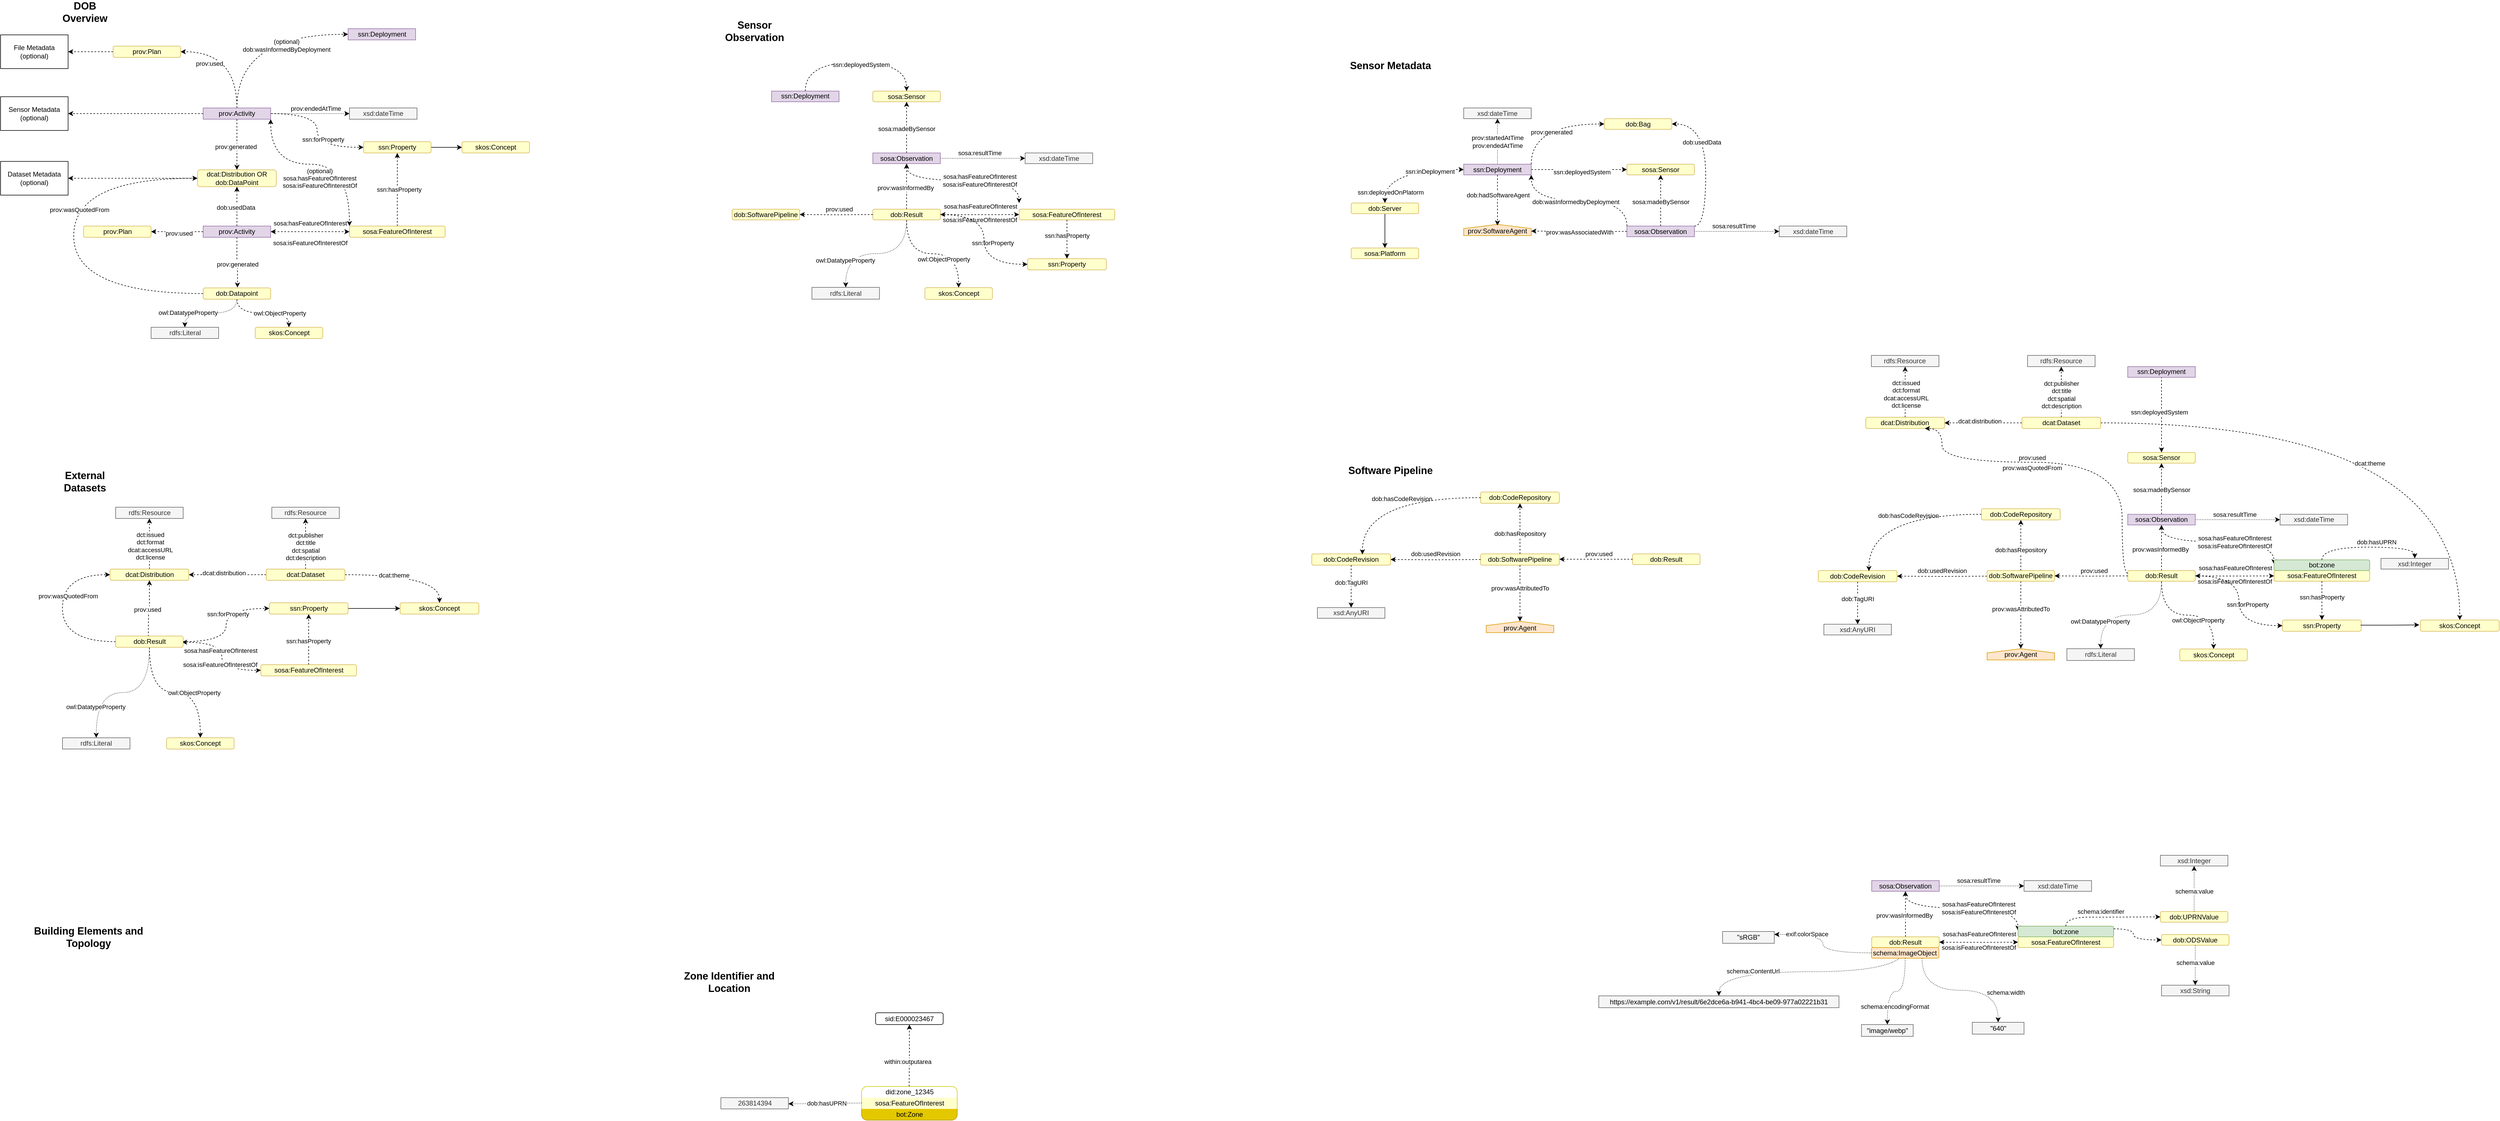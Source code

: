 <mxfile version="26.0.9">
  <diagram name="Page-1" id="d_sv0UrmA0pkKPBzu-4M">
    <mxGraphModel dx="2074" dy="1196" grid="1" gridSize="10" guides="1" tooltips="1" connect="1" arrows="1" fold="1" page="1" pageScale="1" pageWidth="2336" pageHeight="1654" math="0" shadow="0">
      <root>
        <mxCell id="0" />
        <mxCell id="1" parent="0" />
        <mxCell id="uDl1SkCYwepjSjY6q5aR-64" value="" style="shape=offPageConnector;whiteSpace=wrap;html=1;rotation=-180;fillColor=#ffe6cc;strokeColor=#d79b00;" parent="1" vertex="1">
          <mxGeometry x="2670" y="507" width="120" height="20" as="geometry" />
        </mxCell>
        <mxCell id="oV0L0_FI22U6Fe_3e3ri-59" style="edgeStyle=orthogonalEdgeStyle;rounded=0;orthogonalLoop=1;jettySize=auto;html=1;exitX=1;exitY=0.5;exitDx=0;exitDy=0;entryX=0;entryY=0.5;entryDx=0;entryDy=0;curved=1;dashed=1;" parent="1" source="oV0L0_FI22U6Fe_3e3ri-2" target="oV0L0_FI22U6Fe_3e3ri-10" edge="1">
          <mxGeometry relative="1" as="geometry" />
        </mxCell>
        <mxCell id="oV0L0_FI22U6Fe_3e3ri-60" value="ssn:forProperty" style="edgeLabel;html=1;align=center;verticalAlign=middle;resizable=0;points=[];" parent="oV0L0_FI22U6Fe_3e3ri-59" vertex="1" connectable="0">
          <mxGeometry x="-0.164" y="17" relative="1" as="geometry">
            <mxPoint x="-7" y="34" as="offset" />
          </mxGeometry>
        </mxCell>
        <mxCell id="oV0L0_FI22U6Fe_3e3ri-35" style="edgeStyle=orthogonalEdgeStyle;rounded=0;orthogonalLoop=1;jettySize=auto;html=1;exitX=1;exitY=1;exitDx=0;exitDy=0;entryX=0;entryY=0;entryDx=0;entryDy=0;curved=1;startArrow=classic;startFill=1;dashed=1;" parent="1" source="oV0L0_FI22U6Fe_3e3ri-2" target="oV0L0_FI22U6Fe_3e3ri-8" edge="1">
          <mxGeometry relative="1" as="geometry">
            <Array as="points">
              <mxPoint x="550" y="400" />
              <mxPoint x="690" y="400" />
            </Array>
          </mxGeometry>
        </mxCell>
        <mxCell id="oV0L0_FI22U6Fe_3e3ri-36" value="(optional)&lt;div&gt;sosa:hasFeatureOfInterest&lt;/div&gt;&lt;div&gt;sosa:isFeatureOfInterestOf&lt;/div&gt;" style="edgeLabel;html=1;align=center;verticalAlign=middle;resizable=0;points=[];" parent="oV0L0_FI22U6Fe_3e3ri-35" vertex="1" connectable="0">
          <mxGeometry x="-0.313" y="-7" relative="1" as="geometry">
            <mxPoint x="53" y="18" as="offset" />
          </mxGeometry>
        </mxCell>
        <mxCell id="uDl1SkCYwepjSjY6q5aR-114" style="edgeStyle=orthogonalEdgeStyle;rounded=0;orthogonalLoop=1;jettySize=auto;html=1;exitX=0;exitY=0.5;exitDx=0;exitDy=0;entryX=1;entryY=0.5;entryDx=0;entryDy=0;dashed=1;" parent="1" source="oV0L0_FI22U6Fe_3e3ri-1" target="uDl1SkCYwepjSjY6q5aR-116" edge="1">
          <mxGeometry relative="1" as="geometry">
            <mxPoint x="220" y="425.167" as="targetPoint" />
          </mxGeometry>
        </mxCell>
        <mxCell id="oV0L0_FI22U6Fe_3e3ri-1" value="dcat:Distribution OR dob:DataPoint" style="rounded=1;whiteSpace=wrap;html=1;fontStyle=0;fillColor=#FFFFCC;strokeColor=#d6b656;" parent="1" vertex="1">
          <mxGeometry x="420" y="410" width="140" height="30" as="geometry" />
        </mxCell>
        <mxCell id="oV0L0_FI22U6Fe_3e3ri-3" style="edgeStyle=orthogonalEdgeStyle;rounded=0;orthogonalLoop=1;jettySize=auto;html=1;exitX=0.5;exitY=1;exitDx=0;exitDy=0;entryX=0.5;entryY=0;entryDx=0;entryDy=0;dashed=1;" parent="1" source="oV0L0_FI22U6Fe_3e3ri-2" target="oV0L0_FI22U6Fe_3e3ri-1" edge="1">
          <mxGeometry relative="1" as="geometry" />
        </mxCell>
        <mxCell id="oV0L0_FI22U6Fe_3e3ri-4" value="prov:generated" style="edgeLabel;html=1;align=center;verticalAlign=middle;resizable=0;points=[];" parent="oV0L0_FI22U6Fe_3e3ri-3" vertex="1" connectable="0">
          <mxGeometry x="0.086" y="-2" relative="1" as="geometry">
            <mxPoint as="offset" />
          </mxGeometry>
        </mxCell>
        <mxCell id="oV0L0_FI22U6Fe_3e3ri-16" style="edgeStyle=orthogonalEdgeStyle;rounded=0;orthogonalLoop=1;jettySize=auto;html=1;exitX=0.5;exitY=0;exitDx=0;exitDy=0;entryX=1;entryY=0.5;entryDx=0;entryDy=0;curved=1;dashed=1;" parent="1" source="oV0L0_FI22U6Fe_3e3ri-2" target="oV0L0_FI22U6Fe_3e3ri-5" edge="1">
          <mxGeometry relative="1" as="geometry" />
        </mxCell>
        <mxCell id="oV0L0_FI22U6Fe_3e3ri-17" value="prov:used" style="edgeLabel;html=1;align=center;verticalAlign=middle;resizable=0;points=[];" parent="oV0L0_FI22U6Fe_3e3ri-16" vertex="1" connectable="0">
          <mxGeometry x="0.058" y="-3" relative="1" as="geometry">
            <mxPoint x="-43" y="24" as="offset" />
          </mxGeometry>
        </mxCell>
        <mxCell id="oV0L0_FI22U6Fe_3e3ri-19" style="edgeStyle=orthogonalEdgeStyle;rounded=0;orthogonalLoop=1;jettySize=auto;html=1;exitX=0.5;exitY=0;exitDx=0;exitDy=0;entryX=0;entryY=0.5;entryDx=0;entryDy=0;curved=1;dashed=1;" parent="1" source="oV0L0_FI22U6Fe_3e3ri-2" target="oV0L0_FI22U6Fe_3e3ri-7" edge="1">
          <mxGeometry relative="1" as="geometry" />
        </mxCell>
        <mxCell id="oV0L0_FI22U6Fe_3e3ri-20" value="&lt;div&gt;(optional)&lt;/div&gt;dob:wasInformedByDeployment" style="edgeLabel;html=1;align=center;verticalAlign=middle;resizable=0;points=[];" parent="oV0L0_FI22U6Fe_3e3ri-19" vertex="1" connectable="0">
          <mxGeometry x="0.035" y="-1" relative="1" as="geometry">
            <mxPoint x="49" y="19" as="offset" />
          </mxGeometry>
        </mxCell>
        <mxCell id="oV0L0_FI22U6Fe_3e3ri-48" style="edgeStyle=orthogonalEdgeStyle;rounded=0;orthogonalLoop=1;jettySize=auto;html=1;exitX=1;exitY=0.5;exitDx=0;exitDy=0;entryX=0;entryY=0.5;entryDx=0;entryDy=0;dashed=1;dashPattern=1 2;" parent="1" source="oV0L0_FI22U6Fe_3e3ri-2" target="oV0L0_FI22U6Fe_3e3ri-47" edge="1">
          <mxGeometry relative="1" as="geometry" />
        </mxCell>
        <mxCell id="oV0L0_FI22U6Fe_3e3ri-49" value="prov:endedAtTime" style="edgeLabel;html=1;align=center;verticalAlign=middle;resizable=0;points=[];" parent="oV0L0_FI22U6Fe_3e3ri-48" vertex="1" connectable="0">
          <mxGeometry x="-0.04" y="-4" relative="1" as="geometry">
            <mxPoint x="13" y="-13" as="offset" />
          </mxGeometry>
        </mxCell>
        <mxCell id="uDl1SkCYwepjSjY6q5aR-113" style="edgeStyle=orthogonalEdgeStyle;rounded=0;orthogonalLoop=1;jettySize=auto;html=1;exitX=0;exitY=0.5;exitDx=0;exitDy=0;entryX=1;entryY=0.5;entryDx=0;entryDy=0;dashed=1;" parent="1" source="oV0L0_FI22U6Fe_3e3ri-2" target="uDl1SkCYwepjSjY6q5aR-115" edge="1">
          <mxGeometry relative="1" as="geometry">
            <mxPoint x="220" y="310" as="targetPoint" />
          </mxGeometry>
        </mxCell>
        <mxCell id="oV0L0_FI22U6Fe_3e3ri-2" value="prov:Activity" style="rounded=0;whiteSpace=wrap;html=1;fontStyle=0;fillColor=#e1d5e7;strokeColor=#9673a6;" parent="1" vertex="1">
          <mxGeometry x="430" y="300" width="120" height="20" as="geometry" />
        </mxCell>
        <mxCell id="9Oqew1JKMZColQfG4jG8-2" style="edgeStyle=orthogonalEdgeStyle;rounded=0;orthogonalLoop=1;jettySize=auto;html=1;exitX=0;exitY=0.5;exitDx=0;exitDy=0;dashed=1;" parent="1" source="oV0L0_FI22U6Fe_3e3ri-5" target="9Oqew1JKMZColQfG4jG8-1" edge="1">
          <mxGeometry relative="1" as="geometry" />
        </mxCell>
        <mxCell id="oV0L0_FI22U6Fe_3e3ri-5" value="prov:Plan" style="rounded=1;whiteSpace=wrap;html=1;fontStyle=0;fillColor=#FFFFCC;strokeColor=#d6b656;" parent="1" vertex="1">
          <mxGeometry x="270" y="190" width="120" height="20" as="geometry" />
        </mxCell>
        <mxCell id="oV0L0_FI22U6Fe_3e3ri-7" value="ssn:Deployment" style="rounded=0;whiteSpace=wrap;html=1;fontStyle=0;fillColor=#e1d5e7;strokeColor=#9673a6;glass=0;shadow=0;" parent="1" vertex="1">
          <mxGeometry x="687.5" y="159" width="120" height="20" as="geometry" />
        </mxCell>
        <mxCell id="oV0L0_FI22U6Fe_3e3ri-11" style="edgeStyle=orthogonalEdgeStyle;rounded=0;orthogonalLoop=1;jettySize=auto;html=1;exitX=0.5;exitY=0;exitDx=0;exitDy=0;entryX=0.5;entryY=1;entryDx=0;entryDy=0;dashed=1;" parent="1" source="oV0L0_FI22U6Fe_3e3ri-8" target="oV0L0_FI22U6Fe_3e3ri-10" edge="1">
          <mxGeometry relative="1" as="geometry" />
        </mxCell>
        <mxCell id="oV0L0_FI22U6Fe_3e3ri-12" value="ssn:hasProperty" style="edgeLabel;html=1;align=center;verticalAlign=middle;resizable=0;points=[];" parent="oV0L0_FI22U6Fe_3e3ri-11" vertex="1" connectable="0">
          <mxGeometry y="-3" relative="1" as="geometry">
            <mxPoint as="offset" />
          </mxGeometry>
        </mxCell>
        <mxCell id="oV0L0_FI22U6Fe_3e3ri-8" value="sosa:FeatureOfInterest" style="rounded=1;whiteSpace=wrap;html=1;fontStyle=0;fillColor=#FFFFCC;strokeColor=#d6b656;" parent="1" vertex="1">
          <mxGeometry x="690" y="510" width="170" height="20" as="geometry" />
        </mxCell>
        <mxCell id="njyGxfNsTSV-C6YQ91Hw-6" style="edgeStyle=orthogonalEdgeStyle;rounded=0;orthogonalLoop=1;jettySize=auto;html=1;exitX=1;exitY=0.5;exitDx=0;exitDy=0;entryX=0;entryY=0.5;entryDx=0;entryDy=0;strokeWidth=1;endSize=6;startSize=1;" parent="1" source="oV0L0_FI22U6Fe_3e3ri-10" target="njyGxfNsTSV-C6YQ91Hw-5" edge="1">
          <mxGeometry relative="1" as="geometry" />
        </mxCell>
        <mxCell id="oV0L0_FI22U6Fe_3e3ri-10" value="ssn:Property" style="rounded=1;whiteSpace=wrap;html=1;fontStyle=0;fillColor=#FFFFCC;strokeColor=#d6b656;" parent="1" vertex="1">
          <mxGeometry x="715" y="360" width="120" height="20" as="geometry" />
        </mxCell>
        <mxCell id="oV0L0_FI22U6Fe_3e3ri-22" style="edgeStyle=orthogonalEdgeStyle;rounded=0;orthogonalLoop=1;jettySize=auto;html=1;exitX=1;exitY=0.5;exitDx=0;exitDy=0;entryX=0;entryY=0.5;entryDx=0;entryDy=0;curved=1;startArrow=classic;startFill=1;dashed=1;" parent="1" source="njyGxfNsTSV-C6YQ91Hw-13" target="oV0L0_FI22U6Fe_3e3ri-8" edge="1">
          <mxGeometry relative="1" as="geometry" />
        </mxCell>
        <mxCell id="oV0L0_FI22U6Fe_3e3ri-25" value="sosa:hasFeatureOfInterest" style="edgeLabel;html=1;align=center;verticalAlign=middle;resizable=0;points=[];" parent="oV0L0_FI22U6Fe_3e3ri-22" vertex="1" connectable="0">
          <mxGeometry x="-0.012" relative="1" as="geometry">
            <mxPoint x="1" y="-15" as="offset" />
          </mxGeometry>
        </mxCell>
        <mxCell id="oV0L0_FI22U6Fe_3e3ri-23" style="edgeStyle=orthogonalEdgeStyle;rounded=0;orthogonalLoop=1;jettySize=auto;html=1;exitX=0.5;exitY=0;exitDx=0;exitDy=0;entryX=0.5;entryY=1;entryDx=0;entryDy=0;dashed=1;" parent="1" source="njyGxfNsTSV-C6YQ91Hw-13" target="oV0L0_FI22U6Fe_3e3ri-1" edge="1">
          <mxGeometry relative="1" as="geometry" />
        </mxCell>
        <mxCell id="oV0L0_FI22U6Fe_3e3ri-24" value="dob:usedData" style="edgeLabel;html=1;align=center;verticalAlign=middle;resizable=0;points=[];" parent="oV0L0_FI22U6Fe_3e3ri-23" vertex="1" connectable="0">
          <mxGeometry x="-0.057" y="2" relative="1" as="geometry">
            <mxPoint as="offset" />
          </mxGeometry>
        </mxCell>
        <mxCell id="njyGxfNsTSV-C6YQ91Hw-9" style="edgeStyle=orthogonalEdgeStyle;rounded=0;orthogonalLoop=1;jettySize=auto;html=1;exitX=0.5;exitY=1;exitDx=0;exitDy=0;entryX=0.5;entryY=0;entryDx=0;entryDy=0;curved=1;dashed=1;dashPattern=1 2;" parent="1" source="oV0L0_FI22U6Fe_3e3ri-21" target="njyGxfNsTSV-C6YQ91Hw-8" edge="1">
          <mxGeometry relative="1" as="geometry" />
        </mxCell>
        <mxCell id="njyGxfNsTSV-C6YQ91Hw-11" value="owl:DatatypeProperty" style="edgeLabel;html=1;align=center;verticalAlign=middle;resizable=0;points=[];" parent="njyGxfNsTSV-C6YQ91Hw-9" vertex="1" connectable="0">
          <mxGeometry x="0.571" y="-1" relative="1" as="geometry">
            <mxPoint as="offset" />
          </mxGeometry>
        </mxCell>
        <mxCell id="njyGxfNsTSV-C6YQ91Hw-10" style="edgeStyle=orthogonalEdgeStyle;rounded=0;orthogonalLoop=1;jettySize=auto;html=1;exitX=0.5;exitY=1;exitDx=0;exitDy=0;entryX=0.5;entryY=0;entryDx=0;entryDy=0;curved=1;dashed=1;" parent="1" source="oV0L0_FI22U6Fe_3e3ri-21" target="njyGxfNsTSV-C6YQ91Hw-7" edge="1">
          <mxGeometry relative="1" as="geometry" />
        </mxCell>
        <mxCell id="njyGxfNsTSV-C6YQ91Hw-12" value="owl:ObjectProperty" style="edgeLabel;html=1;align=center;verticalAlign=middle;resizable=0;points=[];" parent="njyGxfNsTSV-C6YQ91Hw-10" vertex="1" connectable="0">
          <mxGeometry x="0.076" y="-3" relative="1" as="geometry">
            <mxPoint x="24" y="-3" as="offset" />
          </mxGeometry>
        </mxCell>
        <mxCell id="njyGxfNsTSV-C6YQ91Hw-15" style="edgeStyle=orthogonalEdgeStyle;rounded=0;orthogonalLoop=1;jettySize=auto;html=1;exitX=0;exitY=0.5;exitDx=0;exitDy=0;entryX=0;entryY=0.5;entryDx=0;entryDy=0;curved=1;dashed=1;" parent="1" source="oV0L0_FI22U6Fe_3e3ri-21" target="oV0L0_FI22U6Fe_3e3ri-1" edge="1">
          <mxGeometry relative="1" as="geometry">
            <Array as="points">
              <mxPoint x="200" y="630" />
              <mxPoint x="200" y="425" />
            </Array>
          </mxGeometry>
        </mxCell>
        <mxCell id="njyGxfNsTSV-C6YQ91Hw-16" value="prov:wasQuotedFrom" style="edgeLabel;html=1;align=center;verticalAlign=middle;resizable=0;points=[];" parent="njyGxfNsTSV-C6YQ91Hw-15" vertex="1" connectable="0">
          <mxGeometry x="-0.079" y="-2" relative="1" as="geometry">
            <mxPoint x="8" y="-78" as="offset" />
          </mxGeometry>
        </mxCell>
        <mxCell id="oV0L0_FI22U6Fe_3e3ri-21" value="dob:Datapoint" style="rounded=1;whiteSpace=wrap;html=1;fontStyle=0;fillColor=#FFFFCC;strokeColor=#d6b656;" parent="1" vertex="1">
          <mxGeometry x="430" y="620" width="120" height="20" as="geometry" />
        </mxCell>
        <mxCell id="oV0L0_FI22U6Fe_3e3ri-47" value="xsd:dateTime" style="rounded=0;whiteSpace=wrap;html=1;fontStyle=0;fillColor=#f5f5f5;fontColor=#333333;strokeColor=#666666;" parent="1" vertex="1">
          <mxGeometry x="690" y="300" width="120" height="20" as="geometry" />
        </mxCell>
        <mxCell id="njyGxfNsTSV-C6YQ91Hw-5" value="skos:Concept" style="rounded=1;whiteSpace=wrap;html=1;fontStyle=0;fillColor=#FFFFCC;strokeColor=#d6b656;" parent="1" vertex="1">
          <mxGeometry x="890" y="360" width="120" height="20" as="geometry" />
        </mxCell>
        <mxCell id="njyGxfNsTSV-C6YQ91Hw-7" value="skos:Concept" style="rounded=1;whiteSpace=wrap;html=1;fontStyle=0;fillColor=#FFFFCC;strokeColor=#d6b656;" parent="1" vertex="1">
          <mxGeometry x="522.5" y="690" width="120" height="20" as="geometry" />
        </mxCell>
        <mxCell id="njyGxfNsTSV-C6YQ91Hw-8" value="rdfs:Literal" style="rounded=0;whiteSpace=wrap;html=1;fontStyle=0;fillColor=#f5f5f5;fontColor=#333333;strokeColor=#666666;" parent="1" vertex="1">
          <mxGeometry x="337.5" y="690" width="120" height="20" as="geometry" />
        </mxCell>
        <mxCell id="njyGxfNsTSV-C6YQ91Hw-14" style="edgeStyle=orthogonalEdgeStyle;rounded=0;orthogonalLoop=1;jettySize=auto;html=1;exitX=0.5;exitY=1;exitDx=0;exitDy=0;entryX=0.508;entryY=-0.035;entryDx=0;entryDy=0;entryPerimeter=0;dashed=1;" parent="1" source="njyGxfNsTSV-C6YQ91Hw-13" target="oV0L0_FI22U6Fe_3e3ri-21" edge="1">
          <mxGeometry relative="1" as="geometry">
            <mxPoint x="490" y="620" as="targetPoint" />
          </mxGeometry>
        </mxCell>
        <mxCell id="njyGxfNsTSV-C6YQ91Hw-17" value="prov:generated" style="edgeLabel;html=1;align=center;verticalAlign=middle;resizable=0;points=[];" parent="njyGxfNsTSV-C6YQ91Hw-14" vertex="1" connectable="0">
          <mxGeometry x="0.086" relative="1" as="geometry">
            <mxPoint as="offset" />
          </mxGeometry>
        </mxCell>
        <mxCell id="TAd2tgTna2TvzX6ZkFK5-3" style="edgeStyle=orthogonalEdgeStyle;rounded=0;orthogonalLoop=1;jettySize=auto;html=1;exitX=0;exitY=0.5;exitDx=0;exitDy=0;entryX=1;entryY=0.5;entryDx=0;entryDy=0;dashed=1;" parent="1" source="njyGxfNsTSV-C6YQ91Hw-13" target="TAd2tgTna2TvzX6ZkFK5-1" edge="1">
          <mxGeometry relative="1" as="geometry" />
        </mxCell>
        <mxCell id="TAd2tgTna2TvzX6ZkFK5-4" value="prov:used" style="edgeLabel;html=1;align=center;verticalAlign=middle;resizable=0;points=[];" parent="TAd2tgTna2TvzX6ZkFK5-3" vertex="1" connectable="0">
          <mxGeometry x="-0.061" y="3" relative="1" as="geometry">
            <mxPoint as="offset" />
          </mxGeometry>
        </mxCell>
        <mxCell id="njyGxfNsTSV-C6YQ91Hw-13" value="prov:Activity" style="rounded=0;whiteSpace=wrap;html=1;fontStyle=0;fillColor=#e1d5e7;strokeColor=#9673a6;" parent="1" vertex="1">
          <mxGeometry x="430" y="510" width="120" height="20" as="geometry" />
        </mxCell>
        <mxCell id="njyGxfNsTSV-C6YQ91Hw-52" style="edgeStyle=orthogonalEdgeStyle;rounded=0;orthogonalLoop=1;jettySize=auto;html=1;exitX=0.5;exitY=0;exitDx=0;exitDy=0;dashed=1;" parent="1" source="njyGxfNsTSV-C6YQ91Hw-23" edge="1">
          <mxGeometry relative="1" as="geometry">
            <mxPoint x="334.5" y="1030.0" as="targetPoint" />
          </mxGeometry>
        </mxCell>
        <mxCell id="njyGxfNsTSV-C6YQ91Hw-54" value="dct:issued&lt;div&gt;dct:format&lt;/div&gt;&lt;div&gt;dcat:accessURL&lt;/div&gt;&lt;div&gt;dct:license&lt;/div&gt;" style="edgeLabel;html=1;align=center;verticalAlign=middle;resizable=0;points=[];" parent="njyGxfNsTSV-C6YQ91Hw-52" vertex="1" connectable="0">
          <mxGeometry x="-0.083" y="-1" relative="1" as="geometry">
            <mxPoint as="offset" />
          </mxGeometry>
        </mxCell>
        <mxCell id="njyGxfNsTSV-C6YQ91Hw-23" value="dcat:Distribution" style="rounded=1;whiteSpace=wrap;html=1;fontStyle=0;fillColor=#FFFFCC;strokeColor=#d6b656;" parent="1" vertex="1">
          <mxGeometry x="264.5" y="1120" width="140" height="20" as="geometry" />
        </mxCell>
        <mxCell id="njyGxfNsTSV-C6YQ91Hw-63" style="edgeStyle=orthogonalEdgeStyle;rounded=0;orthogonalLoop=1;jettySize=auto;html=1;exitX=0.5;exitY=0;exitDx=0;exitDy=0;entryX=0.5;entryY=1;entryDx=0;entryDy=0;curved=1;dashed=1;" parent="1" source="njyGxfNsTSV-C6YQ91Hw-26" target="AXHpVSYGd78fP7F2rx1N-1" edge="1">
          <mxGeometry relative="1" as="geometry" />
        </mxCell>
        <mxCell id="njyGxfNsTSV-C6YQ91Hw-64" value="ssn:hasProperty" style="edgeLabel;html=1;align=center;verticalAlign=middle;resizable=0;points=[];" parent="njyGxfNsTSV-C6YQ91Hw-63" vertex="1" connectable="0">
          <mxGeometry x="-0.052" y="1" relative="1" as="geometry">
            <mxPoint as="offset" />
          </mxGeometry>
        </mxCell>
        <mxCell id="njyGxfNsTSV-C6YQ91Hw-26" value="sosa:FeatureOfInterest" style="rounded=1;whiteSpace=wrap;html=1;fontStyle=0;fillColor=#FFFFCC;strokeColor=#d6b656;" parent="1" vertex="1">
          <mxGeometry x="532.5" y="1290" width="170" height="20" as="geometry" />
        </mxCell>
        <mxCell id="njyGxfNsTSV-C6YQ91Hw-27" style="edgeStyle=orthogonalEdgeStyle;rounded=0;orthogonalLoop=1;jettySize=auto;html=1;exitX=1;exitY=0.5;exitDx=0;exitDy=0;entryX=0;entryY=0.5;entryDx=0;entryDy=0;curved=1;startArrow=classic;startFill=1;dashed=1;" parent="1" target="njyGxfNsTSV-C6YQ91Hw-26" edge="1">
          <mxGeometry relative="1" as="geometry">
            <mxPoint x="392.5" y="1250.0" as="sourcePoint" />
          </mxGeometry>
        </mxCell>
        <mxCell id="njyGxfNsTSV-C6YQ91Hw-28" value="sosa:hasFeatureOfInterest" style="edgeLabel;html=1;align=center;verticalAlign=middle;resizable=0;points=[];" parent="njyGxfNsTSV-C6YQ91Hw-27" vertex="1" connectable="0">
          <mxGeometry x="-0.012" relative="1" as="geometry">
            <mxPoint x="-2" y="-9" as="offset" />
          </mxGeometry>
        </mxCell>
        <mxCell id="njyGxfNsTSV-C6YQ91Hw-29" style="edgeStyle=orthogonalEdgeStyle;rounded=0;orthogonalLoop=1;jettySize=auto;html=1;exitX=0.5;exitY=0;exitDx=0;exitDy=0;entryX=0.5;entryY=1;entryDx=0;entryDy=0;dashed=1;" parent="1" target="njyGxfNsTSV-C6YQ91Hw-23" edge="1">
          <mxGeometry relative="1" as="geometry">
            <mxPoint x="332.5" y="1240.0" as="sourcePoint" />
          </mxGeometry>
        </mxCell>
        <mxCell id="njyGxfNsTSV-C6YQ91Hw-30" value="prov:used" style="edgeLabel;html=1;align=center;verticalAlign=middle;resizable=0;points=[];" parent="njyGxfNsTSV-C6YQ91Hw-29" vertex="1" connectable="0">
          <mxGeometry x="-0.057" y="2" relative="1" as="geometry">
            <mxPoint as="offset" />
          </mxGeometry>
        </mxCell>
        <mxCell id="njyGxfNsTSV-C6YQ91Hw-31" style="edgeStyle=orthogonalEdgeStyle;rounded=0;orthogonalLoop=1;jettySize=auto;html=1;exitX=0.5;exitY=1;exitDx=0;exitDy=0;entryX=0.5;entryY=0;entryDx=0;entryDy=0;curved=1;dashed=1;dashPattern=1 2;" parent="1" source="njyGxfNsTSV-C6YQ91Hw-37" target="njyGxfNsTSV-C6YQ91Hw-39" edge="1">
          <mxGeometry relative="1" as="geometry" />
        </mxCell>
        <mxCell id="njyGxfNsTSV-C6YQ91Hw-32" value="owl:DatatypeProperty" style="edgeLabel;html=1;align=center;verticalAlign=middle;resizable=0;points=[];" parent="njyGxfNsTSV-C6YQ91Hw-31" vertex="1" connectable="0">
          <mxGeometry x="0.571" y="-1" relative="1" as="geometry">
            <mxPoint as="offset" />
          </mxGeometry>
        </mxCell>
        <mxCell id="njyGxfNsTSV-C6YQ91Hw-33" style="edgeStyle=orthogonalEdgeStyle;rounded=0;orthogonalLoop=1;jettySize=auto;html=1;exitX=0.5;exitY=1;exitDx=0;exitDy=0;entryX=0.5;entryY=0;entryDx=0;entryDy=0;curved=1;dashed=1;" parent="1" source="njyGxfNsTSV-C6YQ91Hw-37" target="njyGxfNsTSV-C6YQ91Hw-38" edge="1">
          <mxGeometry relative="1" as="geometry" />
        </mxCell>
        <mxCell id="njyGxfNsTSV-C6YQ91Hw-34" value="owl:ObjectProperty" style="edgeLabel;html=1;align=center;verticalAlign=middle;resizable=0;points=[];" parent="njyGxfNsTSV-C6YQ91Hw-33" vertex="1" connectable="0">
          <mxGeometry x="0.076" y="-3" relative="1" as="geometry">
            <mxPoint x="24" y="-3" as="offset" />
          </mxGeometry>
        </mxCell>
        <mxCell id="njyGxfNsTSV-C6YQ91Hw-35" style="edgeStyle=orthogonalEdgeStyle;rounded=0;orthogonalLoop=1;jettySize=auto;html=1;exitX=0;exitY=0.5;exitDx=0;exitDy=0;entryX=0;entryY=0.5;entryDx=0;entryDy=0;curved=1;dashed=1;" parent="1" source="njyGxfNsTSV-C6YQ91Hw-37" target="njyGxfNsTSV-C6YQ91Hw-23" edge="1">
          <mxGeometry relative="1" as="geometry">
            <Array as="points">
              <mxPoint x="180" y="1249" />
              <mxPoint x="180" y="1130" />
            </Array>
          </mxGeometry>
        </mxCell>
        <mxCell id="njyGxfNsTSV-C6YQ91Hw-36" value="prov:wasQuotedFrom" style="edgeLabel;html=1;align=center;verticalAlign=middle;resizable=0;points=[];" parent="njyGxfNsTSV-C6YQ91Hw-35" vertex="1" connectable="0">
          <mxGeometry x="-0.079" y="-2" relative="1" as="geometry">
            <mxPoint x="8" y="-38" as="offset" />
          </mxGeometry>
        </mxCell>
        <mxCell id="njyGxfNsTSV-C6YQ91Hw-37" value="dob:Result" style="rounded=1;whiteSpace=wrap;html=1;fontStyle=0;fillColor=#FFFFCC;strokeColor=#d6b656;" parent="1" vertex="1">
          <mxGeometry x="274.5" y="1239.07" width="120" height="20" as="geometry" />
        </mxCell>
        <mxCell id="njyGxfNsTSV-C6YQ91Hw-38" value="skos:Concept" style="rounded=1;whiteSpace=wrap;html=1;fontStyle=0;fillColor=#FFFFCC;strokeColor=#d6b656;" parent="1" vertex="1">
          <mxGeometry x="365" y="1420" width="120" height="20" as="geometry" />
        </mxCell>
        <mxCell id="njyGxfNsTSV-C6YQ91Hw-39" value="rdfs:Literal" style="rounded=0;whiteSpace=wrap;html=1;fontStyle=0;fillColor=#f5f5f5;fontColor=#333333;strokeColor=#666666;" parent="1" vertex="1">
          <mxGeometry x="180" y="1420" width="120" height="20" as="geometry" />
        </mxCell>
        <mxCell id="AXHpVSYGd78fP7F2rx1N-2" style="edgeStyle=orthogonalEdgeStyle;rounded=0;orthogonalLoop=1;jettySize=auto;html=1;entryX=0;entryY=0.5;entryDx=0;entryDy=0;curved=1;dashed=1;" parent="1" source="njyGxfNsTSV-C6YQ91Hw-37" target="AXHpVSYGd78fP7F2rx1N-1" edge="1">
          <mxGeometry relative="1" as="geometry">
            <mxPoint x="332.5" y="1240.0" as="sourcePoint" />
          </mxGeometry>
        </mxCell>
        <mxCell id="AXHpVSYGd78fP7F2rx1N-4" value="ssn:forProperty" style="edgeLabel;html=1;align=center;verticalAlign=middle;resizable=0;points=[];" parent="AXHpVSYGd78fP7F2rx1N-2" vertex="1" connectable="0">
          <mxGeometry x="0.195" y="-3" relative="1" as="geometry">
            <mxPoint y="1" as="offset" />
          </mxGeometry>
        </mxCell>
        <mxCell id="njyGxfNsTSV-C6YQ91Hw-49" value="External Datasets" style="text;html=1;align=center;verticalAlign=middle;whiteSpace=wrap;rounded=0;fontStyle=1;fontSize=18;" parent="1" vertex="1">
          <mxGeometry x="164.5" y="950" width="110" height="30" as="geometry" />
        </mxCell>
        <mxCell id="njyGxfNsTSV-C6YQ91Hw-55" style="edgeStyle=orthogonalEdgeStyle;rounded=0;orthogonalLoop=1;jettySize=auto;html=1;exitX=0;exitY=0.5;exitDx=0;exitDy=0;dashed=1;" parent="1" source="njyGxfNsTSV-C6YQ91Hw-50" target="njyGxfNsTSV-C6YQ91Hw-23" edge="1">
          <mxGeometry relative="1" as="geometry" />
        </mxCell>
        <mxCell id="njyGxfNsTSV-C6YQ91Hw-56" value="dcat:distribution" style="edgeLabel;html=1;align=center;verticalAlign=middle;resizable=0;points=[];" parent="njyGxfNsTSV-C6YQ91Hw-55" vertex="1" connectable="0">
          <mxGeometry x="0.094" y="-3" relative="1" as="geometry">
            <mxPoint as="offset" />
          </mxGeometry>
        </mxCell>
        <mxCell id="njyGxfNsTSV-C6YQ91Hw-59" style="edgeStyle=orthogonalEdgeStyle;rounded=0;orthogonalLoop=1;jettySize=auto;html=1;exitX=0.5;exitY=0;exitDx=0;exitDy=0;entryX=0.5;entryY=1;entryDx=0;entryDy=0;dashed=1;" parent="1" source="njyGxfNsTSV-C6YQ91Hw-50" target="njyGxfNsTSV-C6YQ91Hw-58" edge="1">
          <mxGeometry relative="1" as="geometry" />
        </mxCell>
        <mxCell id="njyGxfNsTSV-C6YQ91Hw-60" value="dct:publisher&lt;div&gt;dct:title&lt;/div&gt;&lt;div&gt;dct:spatial&lt;br&gt;&lt;/div&gt;&lt;div&gt;dct:description&lt;br&gt;&lt;/div&gt;" style="edgeLabel;html=1;align=center;verticalAlign=middle;resizable=0;points=[];" parent="njyGxfNsTSV-C6YQ91Hw-59" vertex="1" connectable="0">
          <mxGeometry x="0.158" y="-2" relative="1" as="geometry">
            <mxPoint x="-2" y="12" as="offset" />
          </mxGeometry>
        </mxCell>
        <mxCell id="njyGxfNsTSV-C6YQ91Hw-65" style="edgeStyle=orthogonalEdgeStyle;rounded=0;orthogonalLoop=1;jettySize=auto;html=1;exitX=1;exitY=0.5;exitDx=0;exitDy=0;entryX=0.5;entryY=0;entryDx=0;entryDy=0;curved=1;dashed=1;" parent="1" source="njyGxfNsTSV-C6YQ91Hw-50" target="njyGxfNsTSV-C6YQ91Hw-61" edge="1">
          <mxGeometry relative="1" as="geometry" />
        </mxCell>
        <mxCell id="njyGxfNsTSV-C6YQ91Hw-66" value="dcat:theme" style="edgeLabel;html=1;align=center;verticalAlign=middle;resizable=0;points=[];" parent="njyGxfNsTSV-C6YQ91Hw-65" vertex="1" connectable="0">
          <mxGeometry x="-0.202" y="-1" relative="1" as="geometry">
            <mxPoint as="offset" />
          </mxGeometry>
        </mxCell>
        <mxCell id="njyGxfNsTSV-C6YQ91Hw-50" value="dcat:Dataset" style="rounded=1;whiteSpace=wrap;html=1;fontStyle=0;fillColor=#FFFFCC;strokeColor=#d6b656;" parent="1" vertex="1">
          <mxGeometry x="542" y="1120" width="140" height="20" as="geometry" />
        </mxCell>
        <mxCell id="njyGxfNsTSV-C6YQ91Hw-53" value="rdfs:Resource" style="rounded=0;whiteSpace=wrap;html=1;fontStyle=0;fillColor=#f5f5f5;fontColor=#333333;strokeColor=#666666;" parent="1" vertex="1">
          <mxGeometry x="274.5" y="1010" width="120" height="20" as="geometry" />
        </mxCell>
        <mxCell id="njyGxfNsTSV-C6YQ91Hw-58" value="rdfs:Resource" style="rounded=0;whiteSpace=wrap;html=1;fontStyle=0;fillColor=#f5f5f5;fontColor=#333333;strokeColor=#666666;" parent="1" vertex="1">
          <mxGeometry x="552" y="1010" width="120" height="20" as="geometry" />
        </mxCell>
        <mxCell id="njyGxfNsTSV-C6YQ91Hw-61" value="skos:Concept" style="rounded=1;whiteSpace=wrap;html=1;fontStyle=0;fillColor=#FFFFCC;strokeColor=#d6b656;" parent="1" vertex="1">
          <mxGeometry x="780" y="1180" width="140" height="20" as="geometry" />
        </mxCell>
        <mxCell id="njyGxfNsTSV-C6YQ91Hw-62" value="sosa:isFeatureOfInterestOf" style="edgeLabel;html=1;align=center;verticalAlign=middle;resizable=0;points=[];" parent="1" vertex="1" connectable="0">
          <mxGeometry x="460.0" y="1290" as="geometry" />
        </mxCell>
        <mxCell id="AXHpVSYGd78fP7F2rx1N-5" style="edgeStyle=orthogonalEdgeStyle;rounded=0;orthogonalLoop=1;jettySize=auto;html=1;exitX=1;exitY=0.5;exitDx=0;exitDy=0;strokeWidth=1;endSize=6;startSize=6;" parent="1" source="AXHpVSYGd78fP7F2rx1N-1" target="njyGxfNsTSV-C6YQ91Hw-61" edge="1">
          <mxGeometry relative="1" as="geometry" />
        </mxCell>
        <mxCell id="AXHpVSYGd78fP7F2rx1N-1" value="ssn:Property" style="rounded=1;whiteSpace=wrap;html=1;fontStyle=0;fillColor=#FFFFCC;strokeColor=#d6b656;" parent="1" vertex="1">
          <mxGeometry x="547.5" y="1180" width="140" height="20" as="geometry" />
        </mxCell>
        <mxCell id="AXHpVSYGd78fP7F2rx1N-9" value="sosa:isFeatureOfInterestOf" style="edgeLabel;html=1;align=center;verticalAlign=middle;resizable=0;points=[];" parent="1" vertex="1" connectable="0">
          <mxGeometry x="619.995" y="540" as="geometry" />
        </mxCell>
        <mxCell id="TAd2tgTna2TvzX6ZkFK5-1" value="prov:Plan" style="rounded=1;whiteSpace=wrap;html=1;fontStyle=0;fillColor=#FFFFCC;strokeColor=#d6b656;" parent="1" vertex="1">
          <mxGeometry x="217.5" y="510" width="120" height="20" as="geometry" />
        </mxCell>
        <mxCell id="-XH-i8WMADYhDzxLogL1-3" style="edgeStyle=orthogonalEdgeStyle;rounded=0;orthogonalLoop=1;jettySize=auto;html=1;exitX=0.5;exitY=1;exitDx=0;exitDy=0;entryX=0;entryY=0;entryDx=0;entryDy=0;curved=1;startArrow=classic;startFill=1;dashed=1;" parent="1" edge="1">
          <mxGeometry relative="1" as="geometry">
            <Array as="points">
              <mxPoint x="1679.96" y="429" />
              <mxPoint x="1879.96" y="429" />
            </Array>
            <mxPoint x="1679.96" y="399" as="sourcePoint" />
            <mxPoint x="1879.96" y="469" as="targetPoint" />
          </mxGeometry>
        </mxCell>
        <mxCell id="-XH-i8WMADYhDzxLogL1-4" value="&lt;div&gt;sosa:hasFeatureOfInterest&lt;/div&gt;&lt;div&gt;sosa:isFeatureOfInterestOf&lt;/div&gt;" style="edgeLabel;html=1;align=center;verticalAlign=middle;resizable=0;points=[];" parent="-XH-i8WMADYhDzxLogL1-3" vertex="1" connectable="0">
          <mxGeometry x="-0.313" y="-7" relative="1" as="geometry">
            <mxPoint x="67" y="-7" as="offset" />
          </mxGeometry>
        </mxCell>
        <mxCell id="-XH-i8WMADYhDzxLogL1-56" style="edgeStyle=orthogonalEdgeStyle;rounded=0;orthogonalLoop=1;jettySize=auto;html=1;exitX=0.5;exitY=0;exitDx=0;exitDy=0;entryX=0.5;entryY=1;entryDx=0;entryDy=0;dashed=1;" parent="1" source="-XH-i8WMADYhDzxLogL1-16" target="-XH-i8WMADYhDzxLogL1-55" edge="1">
          <mxGeometry relative="1" as="geometry" />
        </mxCell>
        <mxCell id="-XH-i8WMADYhDzxLogL1-57" value="sosa:madeBySensor" style="edgeLabel;html=1;align=center;verticalAlign=middle;resizable=0;points=[];" parent="-XH-i8WMADYhDzxLogL1-56" vertex="1" connectable="0">
          <mxGeometry x="-0.042" relative="1" as="geometry">
            <mxPoint as="offset" />
          </mxGeometry>
        </mxCell>
        <mxCell id="-XH-i8WMADYhDzxLogL1-70" style="edgeStyle=orthogonalEdgeStyle;rounded=0;orthogonalLoop=1;jettySize=auto;html=1;exitX=1;exitY=0.5;exitDx=0;exitDy=0;entryX=0;entryY=0.5;entryDx=0;entryDy=0;dashed=1;dashPattern=1 2;" parent="1" source="-XH-i8WMADYhDzxLogL1-16" target="-XH-i8WMADYhDzxLogL1-69" edge="1">
          <mxGeometry relative="1" as="geometry" />
        </mxCell>
        <mxCell id="-XH-i8WMADYhDzxLogL1-16" value="sosa:Observation" style="rounded=0;whiteSpace=wrap;html=1;fontStyle=0;fillColor=#e1d5e7;strokeColor=#9673a6;" parent="1" vertex="1">
          <mxGeometry x="1620" y="380" width="120" height="19" as="geometry" />
        </mxCell>
        <mxCell id="-XH-i8WMADYhDzxLogL1-21" value="sosa:FeatureOfInterest" style="rounded=1;whiteSpace=wrap;html=1;fontStyle=0;fillColor=#FFFFCC;strokeColor=#d6b656;" parent="1" vertex="1">
          <mxGeometry x="1880" y="480" width="170" height="19" as="geometry" />
        </mxCell>
        <mxCell id="-XH-i8WMADYhDzxLogL1-24" style="edgeStyle=orthogonalEdgeStyle;rounded=0;orthogonalLoop=1;jettySize=auto;html=1;exitX=1;exitY=0.5;exitDx=0;exitDy=0;entryX=0;entryY=0.5;entryDx=0;entryDy=0;curved=1;startArrow=classic;startFill=1;dashed=1;" parent="1" target="-XH-i8WMADYhDzxLogL1-21" edge="1">
          <mxGeometry relative="1" as="geometry">
            <mxPoint x="1740" y="489.5" as="sourcePoint" />
          </mxGeometry>
        </mxCell>
        <mxCell id="-XH-i8WMADYhDzxLogL1-25" value="sosa:hasFeatureOfInterest" style="edgeLabel;html=1;align=center;verticalAlign=middle;resizable=0;points=[];" parent="-XH-i8WMADYhDzxLogL1-24" vertex="1" connectable="0">
          <mxGeometry x="-0.012" relative="1" as="geometry">
            <mxPoint x="1" y="-15" as="offset" />
          </mxGeometry>
        </mxCell>
        <mxCell id="-XH-i8WMADYhDzxLogL1-26" style="edgeStyle=orthogonalEdgeStyle;rounded=0;orthogonalLoop=1;jettySize=auto;html=1;exitX=0.5;exitY=0;exitDx=0;exitDy=0;entryX=0.5;entryY=1;entryDx=0;entryDy=0;dashed=1;" parent="1" edge="1">
          <mxGeometry relative="1" as="geometry">
            <mxPoint x="1680" y="399" as="targetPoint" />
            <mxPoint x="1680" y="480" as="sourcePoint" />
          </mxGeometry>
        </mxCell>
        <mxCell id="-XH-i8WMADYhDzxLogL1-27" value="prov:wasInformedBy" style="edgeLabel;html=1;align=center;verticalAlign=middle;resizable=0;points=[];" parent="-XH-i8WMADYhDzxLogL1-26" vertex="1" connectable="0">
          <mxGeometry x="-0.057" y="2" relative="1" as="geometry">
            <mxPoint as="offset" />
          </mxGeometry>
        </mxCell>
        <mxCell id="-XH-i8WMADYhDzxLogL1-28" style="edgeStyle=orthogonalEdgeStyle;rounded=0;orthogonalLoop=1;jettySize=auto;html=1;exitX=0.5;exitY=1;exitDx=0;exitDy=0;entryX=0.5;entryY=0;entryDx=0;entryDy=0;curved=1;dashed=1;dashPattern=1 2;" parent="1" source="-XH-i8WMADYhDzxLogL1-34" target="-XH-i8WMADYhDzxLogL1-44" edge="1">
          <mxGeometry relative="1" as="geometry" />
        </mxCell>
        <mxCell id="-XH-i8WMADYhDzxLogL1-29" value="owl:DatatypeProperty" style="edgeLabel;html=1;align=center;verticalAlign=middle;resizable=0;points=[];" parent="-XH-i8WMADYhDzxLogL1-28" vertex="1" connectable="0">
          <mxGeometry x="0.571" y="-1" relative="1" as="geometry">
            <mxPoint as="offset" />
          </mxGeometry>
        </mxCell>
        <mxCell id="-XH-i8WMADYhDzxLogL1-30" style="edgeStyle=orthogonalEdgeStyle;rounded=0;orthogonalLoop=1;jettySize=auto;html=1;exitX=0.5;exitY=1;exitDx=0;exitDy=0;entryX=0.5;entryY=0;entryDx=0;entryDy=0;curved=1;dashed=1;" parent="1" source="-XH-i8WMADYhDzxLogL1-34" target="-XH-i8WMADYhDzxLogL1-43" edge="1">
          <mxGeometry relative="1" as="geometry" />
        </mxCell>
        <mxCell id="-XH-i8WMADYhDzxLogL1-31" value="owl:ObjectProperty" style="edgeLabel;html=1;align=center;verticalAlign=middle;resizable=0;points=[];" parent="-XH-i8WMADYhDzxLogL1-30" vertex="1" connectable="0">
          <mxGeometry x="0.076" y="-3" relative="1" as="geometry">
            <mxPoint x="11" y="6" as="offset" />
          </mxGeometry>
        </mxCell>
        <mxCell id="-XH-i8WMADYhDzxLogL1-34" value="dob:Result" style="rounded=1;whiteSpace=wrap;html=1;fontStyle=0;fillColor=#FFFFCC;strokeColor=#d6b656;" parent="1" vertex="1">
          <mxGeometry x="1620" y="480" width="120" height="19" as="geometry" />
        </mxCell>
        <mxCell id="-XH-i8WMADYhDzxLogL1-43" value="skos:Concept" style="rounded=1;whiteSpace=wrap;html=1;fontStyle=0;fillColor=#FFFFCC;strokeColor=#d6b656;" parent="1" vertex="1">
          <mxGeometry x="1712.5" y="619.5" width="120" height="21" as="geometry" />
        </mxCell>
        <mxCell id="-XH-i8WMADYhDzxLogL1-44" value="rdfs:Literal" style="rounded=0;whiteSpace=wrap;html=1;fontStyle=0;fillColor=#f5f5f5;fontColor=#333333;strokeColor=#666666;" parent="1" vertex="1">
          <mxGeometry x="1511.83" y="619" width="120" height="21" as="geometry" />
        </mxCell>
        <mxCell id="-XH-i8WMADYhDzxLogL1-47" style="edgeStyle=orthogonalEdgeStyle;rounded=0;orthogonalLoop=1;jettySize=auto;html=1;exitX=0;exitY=0.5;exitDx=0;exitDy=0;entryX=1;entryY=0.5;entryDx=0;entryDy=0;dashed=1;" parent="1" target="-XH-i8WMADYhDzxLogL1-53" edge="1">
          <mxGeometry relative="1" as="geometry">
            <mxPoint x="1620" y="489.5" as="sourcePoint" />
          </mxGeometry>
        </mxCell>
        <mxCell id="-XH-i8WMADYhDzxLogL1-52" value="sosa:isFeatureOfInterestOf" style="edgeLabel;html=1;align=center;verticalAlign=middle;resizable=0;points=[];" parent="1" vertex="1" connectable="0">
          <mxGeometry x="1809.995" y="499" as="geometry" />
        </mxCell>
        <mxCell id="-XH-i8WMADYhDzxLogL1-53" value="dob:SoftwarePipeline" style="rounded=1;whiteSpace=wrap;html=1;fontStyle=0;fillColor=#FFFFCC;strokeColor=#d6b656;" parent="1" vertex="1">
          <mxGeometry x="1370" y="480" width="120" height="19" as="geometry" />
        </mxCell>
        <mxCell id="-XH-i8WMADYhDzxLogL1-54" value="Sensor Observation" style="text;html=1;align=center;verticalAlign=middle;whiteSpace=wrap;rounded=0;fontStyle=1;fontSize=18;" parent="1" vertex="1">
          <mxGeometry x="1340" y="149" width="140" height="30" as="geometry" />
        </mxCell>
        <mxCell id="-XH-i8WMADYhDzxLogL1-55" value="sosa:Sensor" style="rounded=1;whiteSpace=wrap;html=1;fontStyle=0;fillColor=#FFFFCC;strokeColor=#d6b656;" parent="1" vertex="1">
          <mxGeometry x="1620" y="270" width="120" height="19" as="geometry" />
        </mxCell>
        <mxCell id="-XH-i8WMADYhDzxLogL1-63" style="edgeStyle=orthogonalEdgeStyle;rounded=0;orthogonalLoop=1;jettySize=auto;html=1;exitX=0.5;exitY=0;exitDx=0;exitDy=0;entryX=0.5;entryY=0;entryDx=0;entryDy=0;curved=1;dashed=1;" parent="1" source="-XH-i8WMADYhDzxLogL1-62" target="-XH-i8WMADYhDzxLogL1-55" edge="1">
          <mxGeometry relative="1" as="geometry">
            <Array as="points">
              <mxPoint x="1500" y="219" />
              <mxPoint x="1680" y="219" />
            </Array>
          </mxGeometry>
        </mxCell>
        <mxCell id="-XH-i8WMADYhDzxLogL1-64" value="ssn:deployedSystem" style="edgeLabel;html=1;align=center;verticalAlign=middle;resizable=0;points=[];" parent="-XH-i8WMADYhDzxLogL1-63" vertex="1" connectable="0">
          <mxGeometry x="0.061" y="-4" relative="1" as="geometry">
            <mxPoint as="offset" />
          </mxGeometry>
        </mxCell>
        <mxCell id="-XH-i8WMADYhDzxLogL1-62" value="ssn:Deployment" style="rounded=0;whiteSpace=wrap;html=1;fontStyle=0;fillColor=#e1d5e7;strokeColor=#9673a6;" parent="1" vertex="1">
          <mxGeometry x="1440" y="270" width="120" height="18.98" as="geometry" />
        </mxCell>
        <mxCell id="-XH-i8WMADYhDzxLogL1-68" value="sosa:resultTime" style="edgeLabel;html=1;align=center;verticalAlign=middle;resizable=0;points=[];" parent="1" vertex="1" connectable="0">
          <mxGeometry x="1809.997" y="380.0" as="geometry" />
        </mxCell>
        <mxCell id="-XH-i8WMADYhDzxLogL1-69" value="xsd:dateTime" style="rounded=0;whiteSpace=wrap;html=1;fontStyle=0;fillColor=#f5f5f5;fontColor=#333333;strokeColor=#666666;" parent="1" vertex="1">
          <mxGeometry x="1890.7" y="380" width="120" height="19" as="geometry" />
        </mxCell>
        <mxCell id="-XH-i8WMADYhDzxLogL1-120" value="Building Elements and Topology" style="text;html=1;align=center;verticalAlign=middle;whiteSpace=wrap;rounded=0;fontStyle=1;fontSize=18;" parent="1" vertex="1">
          <mxGeometry x="100" y="1760" width="252.5" height="30" as="geometry" />
        </mxCell>
        <mxCell id="uDl1SkCYwepjSjY6q5aR-3" value="DOB Overview" style="text;html=1;align=center;verticalAlign=middle;whiteSpace=wrap;rounded=0;fontStyle=1;fontSize=18;" parent="1" vertex="1">
          <mxGeometry x="164.5" y="115" width="110" height="30" as="geometry" />
        </mxCell>
        <mxCell id="uDl1SkCYwepjSjY6q5aR-4" value="Zone Identifier and Location" style="text;html=1;align=center;verticalAlign=middle;whiteSpace=wrap;rounded=0;fontStyle=1;fontSize=18;" parent="1" vertex="1">
          <mxGeometry x="1280" y="1840" width="170" height="30" as="geometry" />
        </mxCell>
        <mxCell id="uDl1SkCYwepjSjY6q5aR-12" value="&lt;font style=&quot;font-size: 12px;&quot;&gt;did:zone_12345&lt;/font&gt;" style="verticalLabelPosition=middle;verticalAlign=middle;html=1;shape=mxgraph.basic.rect;fillColor2=none;strokeWidth=1;size=14.35;indent=5;fillStyle=auto;strokeColor=#CCCC00;fontFamily=Helvetica;fontSize=12;fontColor=default;fillColor=default;gradientDirection=half;topLeftStyle=rounded;topRightStyle=rounded;bottom=0;labelPosition=center;align=center;" parent="1" vertex="1">
          <mxGeometry x="1600" y="2040" width="170" height="20" as="geometry" />
        </mxCell>
        <mxCell id="uDl1SkCYwepjSjY6q5aR-13" value="bot:Zone" style="verticalLabelPosition=middle;verticalAlign=middle;html=1;shape=mxgraph.basic.rect;fillColor2=none;strokeWidth=1;size=20;indent=5;fillStyle=auto;strokeColor=#B09500;fontFamily=Helvetica;fontSize=12;fontColor=#000000;fillColor=#e3c800;gradientDirection=half;top=0;bottomRightStyle=rounded;bottomLeftStyle=rounded;labelPosition=center;align=center;fontStyle=0" parent="1" vertex="1">
          <mxGeometry x="1600" y="2080" width="170" height="20" as="geometry" />
        </mxCell>
        <mxCell id="uDl1SkCYwepjSjY6q5aR-14" value="sosa:FeatureOfInterest" style="verticalLabelPosition=middle;verticalAlign=middle;html=1;shape=mxgraph.basic.rect;fillColor2=none;strokeWidth=1;size=20;indent=5;fillStyle=auto;strokeColor=#d6b656;fontFamily=Helvetica;fontSize=12;fillColor=#FFFFCC;gradientDirection=half;top=0;bottomRightStyle=default;bottomLeftStyle=default;labelPosition=center;align=center;bottom=0;fontStyle=0;fontColor=#000000;" parent="1" vertex="1">
          <mxGeometry x="1600" y="2060" width="170" height="20" as="geometry" />
        </mxCell>
        <mxCell id="uDl1SkCYwepjSjY6q5aR-15" value="263814394" style="verticalLabelPosition=middle;verticalAlign=middle;html=1;shape=mxgraph.basic.rect;fillColor2=none;strokeWidth=1;size=20;indent=5;fillStyle=auto;fontFamily=Helvetica;fontSize=12;gradientDirection=half;top=1;bottomRightStyle=default;bottomLeftStyle=default;labelPosition=center;align=center;bottom=1;fillColor=#f5f5f5;fontColor=#333333;strokeColor=#666666;" parent="1" vertex="1">
          <mxGeometry x="1350" y="2060" width="120" height="20" as="geometry" />
        </mxCell>
        <mxCell id="uDl1SkCYwepjSjY6q5aR-16" value="" style="endArrow=classic;html=1;rounded=0;dashed=1;startArrow=none;startFill=0;dashPattern=1 2;" parent="1" edge="1">
          <mxGeometry width="50" height="50" relative="1" as="geometry">
            <mxPoint x="1600" y="2069.52" as="sourcePoint" />
            <mxPoint x="1470" y="2071" as="targetPoint" />
          </mxGeometry>
        </mxCell>
        <mxCell id="uDl1SkCYwepjSjY6q5aR-17" value="dob:hasUPRN" style="edgeLabel;html=1;align=center;verticalAlign=middle;resizable=0;points=[];" parent="uDl1SkCYwepjSjY6q5aR-16" vertex="1" connectable="0">
          <mxGeometry x="-0.045" y="-2" relative="1" as="geometry">
            <mxPoint y="2" as="offset" />
          </mxGeometry>
        </mxCell>
        <mxCell id="uDl1SkCYwepjSjY6q5aR-18" style="edgeStyle=orthogonalEdgeStyle;rounded=0;orthogonalLoop=1;jettySize=auto;html=1;exitX=0.5;exitY=0;exitDx=0;exitDy=0;dashed=1;" parent="1" edge="1">
          <mxGeometry relative="1" as="geometry">
            <mxPoint x="1684.5" y="2040" as="sourcePoint" />
            <mxPoint x="1685" y="1930" as="targetPoint" />
          </mxGeometry>
        </mxCell>
        <mxCell id="uDl1SkCYwepjSjY6q5aR-19" value="within:outputarea" style="edgeLabel;html=1;align=center;verticalAlign=middle;resizable=0;points=[];" parent="uDl1SkCYwepjSjY6q5aR-18" vertex="1" connectable="0">
          <mxGeometry x="-0.206" y="3" relative="1" as="geometry">
            <mxPoint as="offset" />
          </mxGeometry>
        </mxCell>
        <mxCell id="uDl1SkCYwepjSjY6q5aR-20" value="sid:E000023467" style="rounded=1;whiteSpace=wrap;html=1;fontStyle=0;" parent="1" vertex="1">
          <mxGeometry x="1625" y="1909" width="120" height="21" as="geometry" />
        </mxCell>
        <mxCell id="uDl1SkCYwepjSjY6q5aR-23" style="edgeStyle=orthogonalEdgeStyle;rounded=0;orthogonalLoop=1;jettySize=auto;html=1;exitX=0.5;exitY=0;exitDx=0;exitDy=0;entryX=0.5;entryY=1;entryDx=0;entryDy=0;dashed=1;" parent="1" source="uDl1SkCYwepjSjY6q5aR-27" target="uDl1SkCYwepjSjY6q5aR-48" edge="1">
          <mxGeometry relative="1" as="geometry" />
        </mxCell>
        <mxCell id="uDl1SkCYwepjSjY6q5aR-24" value="sosa:madeBySensor" style="edgeLabel;html=1;align=center;verticalAlign=middle;resizable=0;points=[];" parent="uDl1SkCYwepjSjY6q5aR-23" vertex="1" connectable="0">
          <mxGeometry x="-0.042" relative="1" as="geometry">
            <mxPoint as="offset" />
          </mxGeometry>
        </mxCell>
        <mxCell id="uDl1SkCYwepjSjY6q5aR-25" style="edgeStyle=orthogonalEdgeStyle;rounded=0;orthogonalLoop=1;jettySize=auto;html=1;exitX=0;exitY=0.5;exitDx=0;exitDy=0;curved=1;dashed=1;" parent="1" source="uDl1SkCYwepjSjY6q5aR-27" edge="1">
          <mxGeometry relative="1" as="geometry">
            <mxPoint x="2790" y="519" as="targetPoint" />
          </mxGeometry>
        </mxCell>
        <mxCell id="uDl1SkCYwepjSjY6q5aR-58" value="prov:wasAssociatedWith" style="edgeLabel;html=1;align=center;verticalAlign=middle;resizable=0;points=[];" parent="uDl1SkCYwepjSjY6q5aR-25" vertex="1" connectable="0">
          <mxGeometry x="0.004" y="2" relative="1" as="geometry">
            <mxPoint x="1" as="offset" />
          </mxGeometry>
        </mxCell>
        <mxCell id="uDl1SkCYwepjSjY6q5aR-26" style="edgeStyle=orthogonalEdgeStyle;rounded=0;orthogonalLoop=1;jettySize=auto;html=1;exitX=1;exitY=0.5;exitDx=0;exitDy=0;entryX=0;entryY=0.5;entryDx=0;entryDy=0;dashed=1;dashPattern=1 2;" parent="1" source="uDl1SkCYwepjSjY6q5aR-27" target="uDl1SkCYwepjSjY6q5aR-54" edge="1">
          <mxGeometry relative="1" as="geometry" />
        </mxCell>
        <mxCell id="uDl1SkCYwepjSjY6q5aR-76" style="edgeStyle=orthogonalEdgeStyle;rounded=0;orthogonalLoop=1;jettySize=auto;html=1;exitX=0;exitY=0;exitDx=0;exitDy=0;entryX=1;entryY=1;entryDx=0;entryDy=0;curved=1;dashed=1;" parent="1" source="uDl1SkCYwepjSjY6q5aR-27" target="uDl1SkCYwepjSjY6q5aR-52" edge="1">
          <mxGeometry relative="1" as="geometry" />
        </mxCell>
        <mxCell id="uDl1SkCYwepjSjY6q5aR-77" value="dob:wasInformedbyDeployment" style="edgeLabel;html=1;align=center;verticalAlign=middle;resizable=0;points=[];" parent="uDl1SkCYwepjSjY6q5aR-76" vertex="1" connectable="0">
          <mxGeometry x="0.049" y="2" relative="1" as="geometry">
            <mxPoint as="offset" />
          </mxGeometry>
        </mxCell>
        <mxCell id="9Oqew1JKMZColQfG4jG8-5" style="edgeStyle=orthogonalEdgeStyle;rounded=0;orthogonalLoop=1;jettySize=auto;html=1;exitX=1;exitY=0;exitDx=0;exitDy=0;entryX=1;entryY=0.5;entryDx=0;entryDy=0;curved=1;dashed=1;" parent="1" source="uDl1SkCYwepjSjY6q5aR-27" target="uDl1SkCYwepjSjY6q5aR-65" edge="1">
          <mxGeometry relative="1" as="geometry">
            <Array as="points">
              <mxPoint x="3100" y="510" />
              <mxPoint x="3100" y="328" />
            </Array>
          </mxGeometry>
        </mxCell>
        <mxCell id="9Oqew1JKMZColQfG4jG8-8" value="dob:usedData" style="edgeLabel;html=1;align=center;verticalAlign=middle;resizable=0;points=[];" parent="9Oqew1JKMZColQfG4jG8-5" vertex="1" connectable="0">
          <mxGeometry x="0.296" y="7" relative="1" as="geometry">
            <mxPoint as="offset" />
          </mxGeometry>
        </mxCell>
        <mxCell id="uDl1SkCYwepjSjY6q5aR-27" value="sosa:Observation" style="rounded=0;whiteSpace=wrap;html=1;fontStyle=0;fillColor=#e1d5e7;strokeColor=#9673a6;" parent="1" vertex="1">
          <mxGeometry x="2960" y="510" width="120" height="19" as="geometry" />
        </mxCell>
        <mxCell id="uDl1SkCYwepjSjY6q5aR-48" value="sosa:Sensor" style="rounded=1;whiteSpace=wrap;html=1;fontStyle=0;fillColor=#FFFFCC;strokeColor=#d6b656;" parent="1" vertex="1">
          <mxGeometry x="2960" y="400" width="120" height="19" as="geometry" />
        </mxCell>
        <mxCell id="uDl1SkCYwepjSjY6q5aR-50" style="edgeStyle=orthogonalEdgeStyle;rounded=0;orthogonalLoop=1;jettySize=auto;html=1;exitX=1;exitY=0.5;exitDx=0;exitDy=0;entryX=0;entryY=0.5;entryDx=0;entryDy=0;curved=1;dashed=1;" parent="1" source="uDl1SkCYwepjSjY6q5aR-52" target="uDl1SkCYwepjSjY6q5aR-48" edge="1">
          <mxGeometry relative="1" as="geometry">
            <Array as="points">
              <mxPoint x="2910" y="409" />
              <mxPoint x="2910" y="409" />
            </Array>
          </mxGeometry>
        </mxCell>
        <mxCell id="uDl1SkCYwepjSjY6q5aR-51" value="ssn:deployedSystem" style="edgeLabel;html=1;align=center;verticalAlign=middle;resizable=0;points=[];" parent="uDl1SkCYwepjSjY6q5aR-50" vertex="1" connectable="0">
          <mxGeometry x="0.061" y="-4" relative="1" as="geometry">
            <mxPoint as="offset" />
          </mxGeometry>
        </mxCell>
        <mxCell id="uDl1SkCYwepjSjY6q5aR-59" style="edgeStyle=orthogonalEdgeStyle;rounded=0;orthogonalLoop=1;jettySize=auto;html=1;exitX=0.5;exitY=1;exitDx=0;exitDy=0;curved=1;dashed=1;" parent="1" source="uDl1SkCYwepjSjY6q5aR-52" edge="1">
          <mxGeometry relative="1" as="geometry">
            <mxPoint x="2730" y="509" as="targetPoint" />
          </mxGeometry>
        </mxCell>
        <mxCell id="uDl1SkCYwepjSjY6q5aR-60" value="dob:hadSoftwareAgent" style="edgeLabel;html=1;align=center;verticalAlign=middle;resizable=0;points=[];" parent="uDl1SkCYwepjSjY6q5aR-59" vertex="1" connectable="0">
          <mxGeometry x="-0.21" y="1" relative="1" as="geometry">
            <mxPoint as="offset" />
          </mxGeometry>
        </mxCell>
        <mxCell id="uDl1SkCYwepjSjY6q5aR-61" style="edgeStyle=orthogonalEdgeStyle;rounded=0;orthogonalLoop=1;jettySize=auto;html=1;exitX=0.5;exitY=0;exitDx=0;exitDy=0;dashed=1;dashPattern=1 2;entryX=0.5;entryY=1;entryDx=0;entryDy=0;" parent="1" source="uDl1SkCYwepjSjY6q5aR-52" target="uDl1SkCYwepjSjY6q5aR-63" edge="1">
          <mxGeometry relative="1" as="geometry">
            <mxPoint x="2730.077" y="329" as="targetPoint" />
          </mxGeometry>
        </mxCell>
        <mxCell id="uDl1SkCYwepjSjY6q5aR-62" value="prov:startedAtTime&lt;div&gt;prov:endedAtTime&lt;/div&gt;" style="edgeLabel;html=1;align=center;verticalAlign=middle;resizable=0;points=[];" parent="uDl1SkCYwepjSjY6q5aR-61" vertex="1" connectable="0">
          <mxGeometry x="-0.005" y="-1" relative="1" as="geometry">
            <mxPoint x="-1" as="offset" />
          </mxGeometry>
        </mxCell>
        <mxCell id="9Oqew1JKMZColQfG4jG8-6" style="edgeStyle=orthogonalEdgeStyle;rounded=0;orthogonalLoop=1;jettySize=auto;html=1;exitX=1;exitY=0;exitDx=0;exitDy=0;entryX=0;entryY=0.5;entryDx=0;entryDy=0;curved=1;dashed=1;" parent="1" source="uDl1SkCYwepjSjY6q5aR-52" target="uDl1SkCYwepjSjY6q5aR-65" edge="1">
          <mxGeometry relative="1" as="geometry" />
        </mxCell>
        <mxCell id="9Oqew1JKMZColQfG4jG8-7" value="prov:generated" style="edgeLabel;html=1;align=center;verticalAlign=middle;resizable=0;points=[];" parent="9Oqew1JKMZColQfG4jG8-6" vertex="1" connectable="0">
          <mxGeometry x="0.064" y="-14" relative="1" as="geometry">
            <mxPoint as="offset" />
          </mxGeometry>
        </mxCell>
        <mxCell id="uDl1SkCYwepjSjY6q5aR-52" value="ssn:Deployment" style="rounded=0;whiteSpace=wrap;html=1;fontStyle=0;fillColor=#e1d5e7;strokeColor=#9673a6;" parent="1" vertex="1">
          <mxGeometry x="2670" y="400.02" width="120" height="18.98" as="geometry" />
        </mxCell>
        <mxCell id="uDl1SkCYwepjSjY6q5aR-53" value="sosa:resultTime" style="edgeLabel;html=1;align=center;verticalAlign=middle;resizable=0;points=[];" parent="1" vertex="1" connectable="0">
          <mxGeometry x="3149.997" y="510.0" as="geometry" />
        </mxCell>
        <mxCell id="uDl1SkCYwepjSjY6q5aR-54" value="xsd:dateTime" style="rounded=0;whiteSpace=wrap;html=1;fontStyle=0;fillColor=#f5f5f5;fontColor=#333333;strokeColor=#666666;" parent="1" vertex="1">
          <mxGeometry x="3230.7" y="510" width="120" height="19" as="geometry" />
        </mxCell>
        <mxCell id="uDl1SkCYwepjSjY6q5aR-56" value="prov:SoftwareAgent" style="text;html=1;align=center;verticalAlign=middle;whiteSpace=wrap;rounded=0;fontStyle=0" parent="1" vertex="1">
          <mxGeometry x="2700" y="509" width="60" height="20" as="geometry" />
        </mxCell>
        <mxCell id="uDl1SkCYwepjSjY6q5aR-57" value="Sensor Metadata" style="text;html=1;align=center;verticalAlign=middle;whiteSpace=wrap;rounded=0;fontStyle=1;fontSize=18;" parent="1" vertex="1">
          <mxGeometry x="2450" y="210" width="180" height="30" as="geometry" />
        </mxCell>
        <mxCell id="uDl1SkCYwepjSjY6q5aR-63" value="xsd:dateTime" style="rounded=0;whiteSpace=wrap;html=1;fontStyle=0;fillColor=#f5f5f5;fontColor=#333333;strokeColor=#666666;" parent="1" vertex="1">
          <mxGeometry x="2670" y="300" width="120" height="19" as="geometry" />
        </mxCell>
        <mxCell id="uDl1SkCYwepjSjY6q5aR-65" value="dob:Bag" style="rounded=1;whiteSpace=wrap;html=1;fontStyle=0;fillColor=#FFFFCC;strokeColor=#d6b656;" parent="1" vertex="1">
          <mxGeometry x="2919.86" y="319" width="120" height="19" as="geometry" />
        </mxCell>
        <mxCell id="uDl1SkCYwepjSjY6q5aR-69" style="edgeStyle=orthogonalEdgeStyle;rounded=0;orthogonalLoop=1;jettySize=auto;html=1;exitX=0.5;exitY=0;exitDx=0;exitDy=0;entryX=0;entryY=0.5;entryDx=0;entryDy=0;curved=1;dashed=1;startArrow=classic;startFill=1;" parent="1" source="uDl1SkCYwepjSjY6q5aR-68" target="uDl1SkCYwepjSjY6q5aR-52" edge="1">
          <mxGeometry relative="1" as="geometry" />
        </mxCell>
        <mxCell id="uDl1SkCYwepjSjY6q5aR-70" value="ssn:inDeployment" style="edgeLabel;html=1;align=center;verticalAlign=middle;resizable=0;points=[];" parent="uDl1SkCYwepjSjY6q5aR-69" vertex="1" connectable="0">
          <mxGeometry x="0.176" y="-6" relative="1" as="geometry">
            <mxPoint x="22" y="-3" as="offset" />
          </mxGeometry>
        </mxCell>
        <mxCell id="uDl1SkCYwepjSjY6q5aR-73" value="ssn:deployedOnPlatorm" style="edgeLabel;html=1;align=center;verticalAlign=middle;resizable=0;points=[];" parent="uDl1SkCYwepjSjY6q5aR-69" vertex="1" connectable="0">
          <mxGeometry x="-0.782" y="-4" relative="1" as="geometry">
            <mxPoint x="6" y="2" as="offset" />
          </mxGeometry>
        </mxCell>
        <mxCell id="uDl1SkCYwepjSjY6q5aR-72" style="edgeStyle=orthogonalEdgeStyle;rounded=0;orthogonalLoop=1;jettySize=auto;html=1;exitX=0.5;exitY=1;exitDx=0;exitDy=0;entryX=0.5;entryY=0;entryDx=0;entryDy=0;" parent="1" source="uDl1SkCYwepjSjY6q5aR-68" target="uDl1SkCYwepjSjY6q5aR-71" edge="1">
          <mxGeometry relative="1" as="geometry" />
        </mxCell>
        <mxCell id="uDl1SkCYwepjSjY6q5aR-68" value="dob:Server" style="rounded=1;whiteSpace=wrap;html=1;fontStyle=0;fillColor=#FFFFCC;strokeColor=#d6b656;" parent="1" vertex="1">
          <mxGeometry x="2470" y="469" width="120" height="19" as="geometry" />
        </mxCell>
        <mxCell id="uDl1SkCYwepjSjY6q5aR-71" value="sosa:Platform" style="rounded=1;whiteSpace=wrap;html=1;fontStyle=0;fillColor=#FFFFCC;strokeColor=#d6b656;" parent="1" vertex="1">
          <mxGeometry x="2470" y="549" width="120" height="19" as="geometry" />
        </mxCell>
        <mxCell id="uDl1SkCYwepjSjY6q5aR-74" value="Software Pipeline" style="text;html=1;align=center;verticalAlign=middle;whiteSpace=wrap;rounded=0;fontStyle=1;fontSize=18;" parent="1" vertex="1">
          <mxGeometry x="2450" y="930" width="180" height="30" as="geometry" />
        </mxCell>
        <mxCell id="uDl1SkCYwepjSjY6q5aR-75" style="edgeStyle=orthogonalEdgeStyle;rounded=0;orthogonalLoop=1;jettySize=auto;html=1;exitX=0.5;exitY=1;exitDx=0;exitDy=0;" parent="1" source="uDl1SkCYwepjSjY6q5aR-74" target="uDl1SkCYwepjSjY6q5aR-74" edge="1">
          <mxGeometry relative="1" as="geometry" />
        </mxCell>
        <mxCell id="uDl1SkCYwepjSjY6q5aR-115" value="Sensor Metadata (optional)" style="rounded=0;whiteSpace=wrap;html=1;fillColor=none;" parent="1" vertex="1">
          <mxGeometry x="70" y="280" width="120" height="60" as="geometry" />
        </mxCell>
        <mxCell id="uDl1SkCYwepjSjY6q5aR-116" value="Dataset Metadata (optional)" style="rounded=0;whiteSpace=wrap;html=1;fillColor=none;" parent="1" vertex="1">
          <mxGeometry x="70" y="395" width="120" height="60" as="geometry" />
        </mxCell>
        <mxCell id="9Oqew1JKMZColQfG4jG8-1" value="File Metadata (optional)" style="rounded=0;whiteSpace=wrap;html=1;fillColor=none;" parent="1" vertex="1">
          <mxGeometry x="70" y="170" width="120" height="60" as="geometry" />
        </mxCell>
        <mxCell id="liaQvpi3vW3MpIqvQNq9-5" value="dob:SoftwarePipeline" style="rounded=1;whiteSpace=wrap;html=1;fontStyle=0;fillColor=#FFFFCC;strokeColor=#d6b656;" parent="1" vertex="1">
          <mxGeometry x="2700" y="1093" width="140" height="20" as="geometry" />
        </mxCell>
        <mxCell id="liaQvpi3vW3MpIqvQNq9-14" value="" style="shape=offPageConnector;whiteSpace=wrap;html=1;rotation=-180;fillColor=#ffe6cc;strokeColor=#d79b00;" parent="1" vertex="1">
          <mxGeometry x="2710" y="1213" width="120" height="20" as="geometry" />
        </mxCell>
        <mxCell id="liaQvpi3vW3MpIqvQNq9-15" value="prov:&lt;span style=&quot;background-color: transparent; color: light-dark(rgb(0, 0, 0), rgb(255, 255, 255));&quot;&gt;Agent&lt;/span&gt;" style="text;html=1;align=center;verticalAlign=middle;whiteSpace=wrap;rounded=0;fontStyle=0" parent="1" vertex="1">
          <mxGeometry x="2740" y="1215" width="60" height="20" as="geometry" />
        </mxCell>
        <mxCell id="liaQvpi3vW3MpIqvQNq9-18" style="edgeStyle=orthogonalEdgeStyle;rounded=0;orthogonalLoop=1;jettySize=auto;html=1;exitX=0.5;exitY=0;exitDx=0;exitDy=0;dashed=1;entryX=0.5;entryY=1;entryDx=0;entryDy=0;" parent="1" source="liaQvpi3vW3MpIqvQNq9-5" target="liaQvpi3vW3MpIqvQNq9-20" edge="1">
          <mxGeometry relative="1" as="geometry">
            <mxPoint x="2910" y="963" as="sourcePoint" />
            <mxPoint x="2760" y="983" as="targetPoint" />
          </mxGeometry>
        </mxCell>
        <mxCell id="liaQvpi3vW3MpIqvQNq9-19" value="dob:hasRepository" style="edgeLabel;html=1;align=center;verticalAlign=middle;resizable=0;points=[];" parent="liaQvpi3vW3MpIqvQNq9-18" vertex="1" connectable="0">
          <mxGeometry x="-0.187" relative="1" as="geometry">
            <mxPoint as="offset" />
          </mxGeometry>
        </mxCell>
        <mxCell id="liaQvpi3vW3MpIqvQNq9-20" value="dob:CodeRepository" style="rounded=1;whiteSpace=wrap;html=1;fontStyle=0;fillColor=#FFFFCC;strokeColor=#d6b656;" parent="1" vertex="1">
          <mxGeometry x="2700" y="983" width="140" height="20" as="geometry" />
        </mxCell>
        <mxCell id="4ikJTg7U5teDAXS3EL9x-5" value="ssn:hasProperty" style="edgeLabel;html=1;align=center;verticalAlign=middle;resizable=0;points=[];" parent="1" vertex="1" connectable="0">
          <mxGeometry x="1965" y="527.003" as="geometry" />
        </mxCell>
        <mxCell id="4ikJTg7U5teDAXS3EL9x-7" value="ssn:forProperty" style="edgeLabel;html=1;align=center;verticalAlign=middle;resizable=0;points=[];" parent="1" vertex="1" connectable="0">
          <mxGeometry x="1832.497" y="540" as="geometry" />
        </mxCell>
        <mxCell id="4ikJTg7U5teDAXS3EL9x-8" value="ssn:Property" style="rounded=1;whiteSpace=wrap;html=1;fontStyle=0;fillColor=#FFFFCC;strokeColor=#d6b656;" parent="1" vertex="1">
          <mxGeometry x="1895.0" y="568" width="140" height="20" as="geometry" />
        </mxCell>
        <mxCell id="4ikJTg7U5teDAXS3EL9x-9" style="edgeStyle=orthogonalEdgeStyle;rounded=0;orthogonalLoop=1;jettySize=auto;html=1;exitX=0.5;exitY=1;exitDx=0;exitDy=0;entryX=0.5;entryY=0;entryDx=0;entryDy=0;dashed=1;" parent="1" source="-XH-i8WMADYhDzxLogL1-21" target="4ikJTg7U5teDAXS3EL9x-8" edge="1">
          <mxGeometry relative="1" as="geometry">
            <mxPoint x="1920" y="557.98" as="sourcePoint" />
            <mxPoint x="1790" y="558.48" as="targetPoint" />
          </mxGeometry>
        </mxCell>
        <mxCell id="4ikJTg7U5teDAXS3EL9x-11" style="edgeStyle=orthogonalEdgeStyle;rounded=0;orthogonalLoop=1;jettySize=auto;html=1;entryX=0;entryY=0.5;entryDx=0;entryDy=0;curved=1;dashed=1;" parent="1" source="-XH-i8WMADYhDzxLogL1-34" target="4ikJTg7U5teDAXS3EL9x-8" edge="1">
          <mxGeometry relative="1" as="geometry">
            <mxPoint x="1690" y="509" as="sourcePoint" />
            <mxPoint x="1783" y="630" as="targetPoint" />
          </mxGeometry>
        </mxCell>
        <mxCell id="4ikJTg7U5teDAXS3EL9x-13" value="prov:used" style="edgeLabel;html=1;align=center;verticalAlign=middle;resizable=0;points=[];" parent="1" vertex="1" connectable="0">
          <mxGeometry x="1560" y="480.003" as="geometry" />
        </mxCell>
        <mxCell id="4ikJTg7U5teDAXS3EL9x-15" value="dob:Result" style="rounded=1;whiteSpace=wrap;html=1;fontStyle=0;fillColor=#FFFFCC;strokeColor=#d6b656;" parent="1" vertex="1">
          <mxGeometry x="2970" y="1093" width="120" height="19" as="geometry" />
        </mxCell>
        <mxCell id="4ikJTg7U5teDAXS3EL9x-16" style="edgeStyle=orthogonalEdgeStyle;rounded=0;orthogonalLoop=1;jettySize=auto;html=1;exitX=0;exitY=0.5;exitDx=0;exitDy=0;entryX=1;entryY=0.5;entryDx=0;entryDy=0;dashed=1;" parent="1" edge="1">
          <mxGeometry relative="1" as="geometry">
            <mxPoint x="2970" y="1102.5" as="sourcePoint" />
            <mxPoint x="2840" y="1102.5" as="targetPoint" />
          </mxGeometry>
        </mxCell>
        <mxCell id="4ikJTg7U5teDAXS3EL9x-18" value="prov:used" style="edgeLabel;html=1;align=center;verticalAlign=middle;resizable=0;points=[];" parent="1" vertex="1" connectable="0">
          <mxGeometry x="2910" y="1093.003" as="geometry" />
        </mxCell>
        <mxCell id="4ikJTg7U5teDAXS3EL9x-19" style="edgeStyle=orthogonalEdgeStyle;rounded=0;orthogonalLoop=1;jettySize=auto;html=1;exitX=0.5;exitY=1;exitDx=0;exitDy=0;dashed=1;entryX=0.5;entryY=1;entryDx=0;entryDy=0;" parent="1" source="liaQvpi3vW3MpIqvQNq9-5" target="liaQvpi3vW3MpIqvQNq9-14" edge="1">
          <mxGeometry relative="1" as="geometry">
            <mxPoint x="2620" y="1223" as="sourcePoint" />
            <mxPoint x="2620" y="1133" as="targetPoint" />
          </mxGeometry>
        </mxCell>
        <mxCell id="4ikJTg7U5teDAXS3EL9x-20" value="prov:wasAttributedTo" style="edgeLabel;html=1;align=center;verticalAlign=middle;resizable=0;points=[];" parent="4ikJTg7U5teDAXS3EL9x-19" vertex="1" connectable="0">
          <mxGeometry x="-0.187" relative="1" as="geometry">
            <mxPoint as="offset" />
          </mxGeometry>
        </mxCell>
        <mxCell id="4ikJTg7U5teDAXS3EL9x-21" value="dob:CodeRevision" style="rounded=1;whiteSpace=wrap;html=1;fontStyle=0;fillColor=#FFFFCC;strokeColor=#d6b656;" parent="1" vertex="1">
          <mxGeometry x="2400" y="1093" width="140" height="20" as="geometry" />
        </mxCell>
        <mxCell id="4ikJTg7U5teDAXS3EL9x-22" value="dob:hasCodeRevision" style="edgeLabel;html=1;align=center;verticalAlign=middle;resizable=0;points=[];" parent="1" vertex="1" connectable="0">
          <mxGeometry x="2590" y="996.998" as="geometry">
            <mxPoint x="-30" y="-2" as="offset" />
          </mxGeometry>
        </mxCell>
        <mxCell id="4ikJTg7U5teDAXS3EL9x-24" style="edgeStyle=orthogonalEdgeStyle;rounded=0;orthogonalLoop=1;jettySize=auto;html=1;exitX=0;exitY=0.5;exitDx=0;exitDy=0;entryX=0.643;entryY=0.05;entryDx=0;entryDy=0;curved=1;dashed=1;entryPerimeter=0;" parent="1" source="liaQvpi3vW3MpIqvQNq9-20" target="4ikJTg7U5teDAXS3EL9x-21" edge="1">
          <mxGeometry relative="1" as="geometry">
            <mxPoint x="2520" y="1052" as="sourcePoint" />
            <mxPoint x="2612" y="1112" as="targetPoint" />
          </mxGeometry>
        </mxCell>
        <mxCell id="4ikJTg7U5teDAXS3EL9x-28" style="edgeStyle=orthogonalEdgeStyle;rounded=0;orthogonalLoop=1;jettySize=auto;html=1;exitX=0;exitY=0.5;exitDx=0;exitDy=0;entryX=1;entryY=0.5;entryDx=0;entryDy=0;dashed=1;" parent="1" target="4ikJTg7U5teDAXS3EL9x-21" edge="1">
          <mxGeometry relative="1" as="geometry">
            <mxPoint x="2700" y="1103" as="sourcePoint" />
            <mxPoint x="2570" y="1103" as="targetPoint" />
          </mxGeometry>
        </mxCell>
        <mxCell id="4ikJTg7U5teDAXS3EL9x-29" value="dob:usedRevision" style="edgeLabel;html=1;align=center;verticalAlign=middle;resizable=0;points=[];" parent="1" vertex="1" connectable="0">
          <mxGeometry x="2620" y="1093.003" as="geometry" />
        </mxCell>
        <mxCell id="4ikJTg7U5teDAXS3EL9x-30" value="xsd:AnyURI" style="rounded=0;whiteSpace=wrap;html=1;fontStyle=0;fillColor=#f5f5f5;fontColor=#333333;strokeColor=#666666;" parent="1" vertex="1">
          <mxGeometry x="2410" y="1188.5" width="120" height="19" as="geometry" />
        </mxCell>
        <mxCell id="4ikJTg7U5teDAXS3EL9x-31" style="edgeStyle=orthogonalEdgeStyle;rounded=0;orthogonalLoop=1;jettySize=auto;html=1;exitX=0.5;exitY=1;exitDx=0;exitDy=0;dashed=1;entryX=0.5;entryY=0;entryDx=0;entryDy=0;" parent="1" source="4ikJTg7U5teDAXS3EL9x-21" target="4ikJTg7U5teDAXS3EL9x-30" edge="1">
          <mxGeometry relative="1" as="geometry">
            <mxPoint x="2490" y="1148" as="sourcePoint" />
            <mxPoint x="2470" y="1203" as="targetPoint" />
          </mxGeometry>
        </mxCell>
        <mxCell id="4ikJTg7U5teDAXS3EL9x-32" value="dob:TagURI" style="edgeLabel;html=1;align=center;verticalAlign=middle;resizable=0;points=[];" parent="4ikJTg7U5teDAXS3EL9x-31" vertex="1" connectable="0">
          <mxGeometry x="-0.187" relative="1" as="geometry">
            <mxPoint as="offset" />
          </mxGeometry>
        </mxCell>
        <mxCell id="4ikJTg7U5teDAXS3EL9x-101" style="edgeStyle=orthogonalEdgeStyle;rounded=0;orthogonalLoop=1;jettySize=auto;html=1;entryX=0;entryY=0.5;entryDx=0;entryDy=0;curved=1;dashed=1;exitX=0;exitY=0;exitDx=0;exitDy=0;" parent="1" edge="1">
          <mxGeometry relative="1" as="geometry">
            <Array as="points">
              <mxPoint x="3820" y="1113" />
              <mxPoint x="3820" y="969" />
              <mxPoint x="3290" y="969" />
              <mxPoint x="3290" y="850" />
            </Array>
            <mxPoint x="3840.0" y="1112.57" as="sourcePoint" />
          </mxGeometry>
        </mxCell>
        <mxCell id="4ikJTg7U5teDAXS3EL9x-191" value="" style="shape=offPageConnector;whiteSpace=wrap;html=1;rotation=-180;fillColor=#ffe6cc;strokeColor=#d79b00;" parent="1" vertex="1">
          <mxGeometry x="3600" y="1261.57" width="120" height="20" as="geometry" />
        </mxCell>
        <mxCell id="4ikJTg7U5teDAXS3EL9x-192" value="prov:&lt;span style=&quot;background-color: transparent; color: light-dark(rgb(0, 0, 0), rgb(255, 255, 255));&quot;&gt;Agent&lt;/span&gt;" style="text;html=1;align=center;verticalAlign=middle;whiteSpace=wrap;rounded=0;fontStyle=0" parent="1" vertex="1">
          <mxGeometry x="3630" y="1261.57" width="60" height="20" as="geometry" />
        </mxCell>
        <mxCell id="4ikJTg7U5teDAXS3EL9x-193" style="edgeStyle=orthogonalEdgeStyle;rounded=0;orthogonalLoop=1;jettySize=auto;html=1;exitX=0.5;exitY=0;exitDx=0;exitDy=0;dashed=1;entryX=0.5;entryY=1;entryDx=0;entryDy=0;" parent="1" source="4ikJTg7U5teDAXS3EL9x-225" target="4ikJTg7U5teDAXS3EL9x-238" edge="1">
          <mxGeometry relative="1" as="geometry">
            <mxPoint x="3670.0" y="1130" as="sourcePoint" />
            <mxPoint x="3660" y="1020" as="targetPoint" />
          </mxGeometry>
        </mxCell>
        <mxCell id="4ikJTg7U5teDAXS3EL9x-194" value="dob:hasRepository" style="edgeLabel;html=1;align=center;verticalAlign=middle;resizable=0;points=[];" parent="4ikJTg7U5teDAXS3EL9x-193" vertex="1" connectable="0">
          <mxGeometry x="-0.187" relative="1" as="geometry">
            <mxPoint as="offset" />
          </mxGeometry>
        </mxCell>
        <mxCell id="4ikJTg7U5teDAXS3EL9x-195" style="edgeStyle=orthogonalEdgeStyle;rounded=0;orthogonalLoop=1;jettySize=auto;html=1;dashed=1;entryX=0.5;entryY=1;entryDx=0;entryDy=0;" parent="1" source="4ikJTg7U5teDAXS3EL9x-225" target="4ikJTg7U5teDAXS3EL9x-191" edge="1">
          <mxGeometry relative="1" as="geometry">
            <mxPoint x="3670.0" y="1150" as="sourcePoint" />
            <mxPoint x="3520" y="1170" as="targetPoint" />
          </mxGeometry>
        </mxCell>
        <mxCell id="4ikJTg7U5teDAXS3EL9x-196" value="prov:wasAttributedTo" style="edgeLabel;html=1;align=center;verticalAlign=middle;resizable=0;points=[];" parent="4ikJTg7U5teDAXS3EL9x-195" vertex="1" connectable="0">
          <mxGeometry x="-0.187" relative="1" as="geometry">
            <mxPoint as="offset" />
          </mxGeometry>
        </mxCell>
        <mxCell id="4ikJTg7U5teDAXS3EL9x-197" value="dob:CodeRevision" style="rounded=1;whiteSpace=wrap;html=1;fontStyle=0;fillColor=#FFFFCC;strokeColor=#d6b656;" parent="1" vertex="1">
          <mxGeometry x="3300" y="1122.57" width="140" height="20" as="geometry" />
        </mxCell>
        <mxCell id="4ikJTg7U5teDAXS3EL9x-198" value="dob:hasCodeRevision" style="edgeLabel;html=1;align=center;verticalAlign=middle;resizable=0;points=[];" parent="1" vertex="1" connectable="0">
          <mxGeometry x="3490" y="1026.568" as="geometry">
            <mxPoint x="-30" y="-2" as="offset" />
          </mxGeometry>
        </mxCell>
        <mxCell id="4ikJTg7U5teDAXS3EL9x-199" style="edgeStyle=orthogonalEdgeStyle;rounded=0;orthogonalLoop=1;jettySize=auto;html=1;exitX=0;exitY=0.5;exitDx=0;exitDy=0;entryX=0.643;entryY=0.05;entryDx=0;entryDy=0;curved=1;dashed=1;entryPerimeter=0;" parent="1" source="4ikJTg7U5teDAXS3EL9x-238" target="4ikJTg7U5teDAXS3EL9x-197" edge="1">
          <mxGeometry relative="1" as="geometry">
            <mxPoint x="3600" y="1022.57" as="sourcePoint" />
            <mxPoint x="3512" y="1141.57" as="targetPoint" />
          </mxGeometry>
        </mxCell>
        <mxCell id="4ikJTg7U5teDAXS3EL9x-200" style="edgeStyle=orthogonalEdgeStyle;rounded=0;orthogonalLoop=1;jettySize=auto;html=1;exitX=0;exitY=0.5;exitDx=0;exitDy=0;entryX=1;entryY=0.5;entryDx=0;entryDy=0;dashed=1;" parent="1" target="4ikJTg7U5teDAXS3EL9x-197" edge="1">
          <mxGeometry relative="1" as="geometry">
            <mxPoint x="3600" y="1132.57" as="sourcePoint" />
            <mxPoint x="3470" y="1132.57" as="targetPoint" />
          </mxGeometry>
        </mxCell>
        <mxCell id="4ikJTg7U5teDAXS3EL9x-201" value="dob:usedRevision" style="edgeLabel;html=1;align=center;verticalAlign=middle;resizable=0;points=[];" parent="1" vertex="1" connectable="0">
          <mxGeometry x="3520" y="1122.573" as="geometry" />
        </mxCell>
        <mxCell id="4ikJTg7U5teDAXS3EL9x-202" value="xsd:AnyURI" style="rounded=0;whiteSpace=wrap;html=1;fontStyle=0;fillColor=#f5f5f5;fontColor=#333333;strokeColor=#666666;" parent="1" vertex="1">
          <mxGeometry x="3310" y="1218.07" width="120" height="19" as="geometry" />
        </mxCell>
        <mxCell id="4ikJTg7U5teDAXS3EL9x-203" style="edgeStyle=orthogonalEdgeStyle;rounded=0;orthogonalLoop=1;jettySize=auto;html=1;exitX=0.5;exitY=1;exitDx=0;exitDy=0;dashed=1;entryX=0.5;entryY=0;entryDx=0;entryDy=0;" parent="1" source="4ikJTg7U5teDAXS3EL9x-197" target="4ikJTg7U5teDAXS3EL9x-202" edge="1">
          <mxGeometry relative="1" as="geometry">
            <mxPoint x="3390" y="1177.57" as="sourcePoint" />
            <mxPoint x="3370" y="1232.57" as="targetPoint" />
          </mxGeometry>
        </mxCell>
        <mxCell id="4ikJTg7U5teDAXS3EL9x-204" value="dob:TagURI" style="edgeLabel;html=1;align=center;verticalAlign=middle;resizable=0;points=[];" parent="4ikJTg7U5teDAXS3EL9x-203" vertex="1" connectable="0">
          <mxGeometry x="-0.187" relative="1" as="geometry">
            <mxPoint as="offset" />
          </mxGeometry>
        </mxCell>
        <mxCell id="4ikJTg7U5teDAXS3EL9x-205" style="edgeStyle=orthogonalEdgeStyle;rounded=0;orthogonalLoop=1;jettySize=auto;html=1;exitX=0.5;exitY=1;exitDx=0;exitDy=0;entryX=0;entryY=0;entryDx=0;entryDy=0;curved=1;startArrow=classic;startFill=1;dashed=1;" parent="1" edge="1">
          <mxGeometry relative="1" as="geometry">
            <Array as="points">
              <mxPoint x="3909.96" y="1071.57" />
              <mxPoint x="4109.96" y="1071.57" />
            </Array>
            <mxPoint x="3909.96" y="1041.57" as="sourcePoint" />
            <mxPoint x="4109.96" y="1111.57" as="targetPoint" />
          </mxGeometry>
        </mxCell>
        <mxCell id="4ikJTg7U5teDAXS3EL9x-206" value="&lt;div&gt;sosa:hasFeatureOfInterest&lt;/div&gt;&lt;div&gt;sosa:isFeatureOfInterestOf&lt;/div&gt;" style="edgeLabel;html=1;align=center;verticalAlign=middle;resizable=0;points=[];" parent="4ikJTg7U5teDAXS3EL9x-205" vertex="1" connectable="0">
          <mxGeometry x="-0.313" y="-7" relative="1" as="geometry">
            <mxPoint x="67" y="-7" as="offset" />
          </mxGeometry>
        </mxCell>
        <mxCell id="4ikJTg7U5teDAXS3EL9x-207" style="edgeStyle=orthogonalEdgeStyle;rounded=0;orthogonalLoop=1;jettySize=auto;html=1;exitX=0.5;exitY=0;exitDx=0;exitDy=0;entryX=0.5;entryY=1;entryDx=0;entryDy=0;dashed=1;" parent="1" source="4ikJTg7U5teDAXS3EL9x-210" target="4ikJTg7U5teDAXS3EL9x-226" edge="1">
          <mxGeometry relative="1" as="geometry" />
        </mxCell>
        <mxCell id="4ikJTg7U5teDAXS3EL9x-208" value="sosa:madeBySensor" style="edgeLabel;html=1;align=center;verticalAlign=middle;resizable=0;points=[];" parent="4ikJTg7U5teDAXS3EL9x-207" vertex="1" connectable="0">
          <mxGeometry x="-0.042" relative="1" as="geometry">
            <mxPoint as="offset" />
          </mxGeometry>
        </mxCell>
        <mxCell id="4ikJTg7U5teDAXS3EL9x-209" style="edgeStyle=orthogonalEdgeStyle;rounded=0;orthogonalLoop=1;jettySize=auto;html=1;exitX=1;exitY=0.5;exitDx=0;exitDy=0;entryX=0;entryY=0.5;entryDx=0;entryDy=0;dashed=1;dashPattern=1 2;" parent="1" source="4ikJTg7U5teDAXS3EL9x-210" target="4ikJTg7U5teDAXS3EL9x-231" edge="1">
          <mxGeometry relative="1" as="geometry" />
        </mxCell>
        <mxCell id="4ikJTg7U5teDAXS3EL9x-210" value="sosa:Observation" style="rounded=0;whiteSpace=wrap;html=1;fontStyle=0;fillColor=#e1d5e7;strokeColor=#9673a6;" parent="1" vertex="1">
          <mxGeometry x="3850" y="1022.57" width="120" height="19" as="geometry" />
        </mxCell>
        <mxCell id="4ikJTg7U5teDAXS3EL9x-211" value="sosa:FeatureOfInterest" style="rounded=1;whiteSpace=wrap;html=1;fontStyle=0;fillColor=#FFFFCC;strokeColor=#d6b656;" parent="1" vertex="1">
          <mxGeometry x="4110" y="1122.57" width="170" height="19" as="geometry" />
        </mxCell>
        <mxCell id="4ikJTg7U5teDAXS3EL9x-212" style="edgeStyle=orthogonalEdgeStyle;rounded=0;orthogonalLoop=1;jettySize=auto;html=1;exitX=1;exitY=0.5;exitDx=0;exitDy=0;entryX=0;entryY=0.5;entryDx=0;entryDy=0;curved=1;startArrow=classic;startFill=1;dashed=1;" parent="1" target="4ikJTg7U5teDAXS3EL9x-211" edge="1">
          <mxGeometry relative="1" as="geometry">
            <mxPoint x="3970" y="1132.07" as="sourcePoint" />
          </mxGeometry>
        </mxCell>
        <mxCell id="4ikJTg7U5teDAXS3EL9x-213" value="sosa:hasFeatureOfInterest" style="edgeLabel;html=1;align=center;verticalAlign=middle;resizable=0;points=[];" parent="4ikJTg7U5teDAXS3EL9x-212" vertex="1" connectable="0">
          <mxGeometry x="-0.012" relative="1" as="geometry">
            <mxPoint x="1" y="-15" as="offset" />
          </mxGeometry>
        </mxCell>
        <mxCell id="4ikJTg7U5teDAXS3EL9x-214" style="edgeStyle=orthogonalEdgeStyle;rounded=0;orthogonalLoop=1;jettySize=auto;html=1;exitX=0.5;exitY=0;exitDx=0;exitDy=0;entryX=0.5;entryY=1;entryDx=0;entryDy=0;dashed=1;" parent="1" edge="1">
          <mxGeometry relative="1" as="geometry">
            <mxPoint x="3910" y="1041.57" as="targetPoint" />
            <mxPoint x="3910" y="1122.57" as="sourcePoint" />
          </mxGeometry>
        </mxCell>
        <mxCell id="4ikJTg7U5teDAXS3EL9x-215" value="prov:wasInformedBy" style="edgeLabel;html=1;align=center;verticalAlign=middle;resizable=0;points=[];" parent="4ikJTg7U5teDAXS3EL9x-214" vertex="1" connectable="0">
          <mxGeometry x="-0.057" y="2" relative="1" as="geometry">
            <mxPoint as="offset" />
          </mxGeometry>
        </mxCell>
        <mxCell id="4ikJTg7U5teDAXS3EL9x-216" style="edgeStyle=orthogonalEdgeStyle;rounded=0;orthogonalLoop=1;jettySize=auto;html=1;exitX=0.5;exitY=1;exitDx=0;exitDy=0;entryX=0.5;entryY=0;entryDx=0;entryDy=0;curved=1;dashed=1;dashPattern=1 2;" parent="1" source="4ikJTg7U5teDAXS3EL9x-220" target="4ikJTg7U5teDAXS3EL9x-222" edge="1">
          <mxGeometry relative="1" as="geometry" />
        </mxCell>
        <mxCell id="4ikJTg7U5teDAXS3EL9x-217" value="owl:DatatypeProperty" style="edgeLabel;html=1;align=center;verticalAlign=middle;resizable=0;points=[];" parent="4ikJTg7U5teDAXS3EL9x-216" vertex="1" connectable="0">
          <mxGeometry x="0.571" y="-1" relative="1" as="geometry">
            <mxPoint as="offset" />
          </mxGeometry>
        </mxCell>
        <mxCell id="4ikJTg7U5teDAXS3EL9x-218" style="edgeStyle=orthogonalEdgeStyle;rounded=0;orthogonalLoop=1;jettySize=auto;html=1;exitX=0.5;exitY=1;exitDx=0;exitDy=0;entryX=0.5;entryY=0;entryDx=0;entryDy=0;curved=1;dashed=1;" parent="1" source="4ikJTg7U5teDAXS3EL9x-220" target="4ikJTg7U5teDAXS3EL9x-221" edge="1">
          <mxGeometry relative="1" as="geometry" />
        </mxCell>
        <mxCell id="4ikJTg7U5teDAXS3EL9x-219" value="owl:ObjectProperty" style="edgeLabel;html=1;align=center;verticalAlign=middle;resizable=0;points=[];" parent="4ikJTg7U5teDAXS3EL9x-218" vertex="1" connectable="0">
          <mxGeometry x="0.076" y="-3" relative="1" as="geometry">
            <mxPoint x="11" y="6" as="offset" />
          </mxGeometry>
        </mxCell>
        <mxCell id="4ikJTg7U5teDAXS3EL9x-220" value="dob:Result" style="rounded=1;whiteSpace=wrap;html=1;fontStyle=0;fillColor=#FFFFCC;strokeColor=#d6b656;" parent="1" vertex="1">
          <mxGeometry x="3850" y="1122.57" width="120" height="19" as="geometry" />
        </mxCell>
        <mxCell id="4ikJTg7U5teDAXS3EL9x-221" value="skos:Concept" style="rounded=1;whiteSpace=wrap;html=1;fontStyle=0;fillColor=#FFFFCC;strokeColor=#d6b656;" parent="1" vertex="1">
          <mxGeometry x="3942.5" y="1262.07" width="120" height="21" as="geometry" />
        </mxCell>
        <mxCell id="4ikJTg7U5teDAXS3EL9x-222" value="rdfs:Literal" style="rounded=0;whiteSpace=wrap;html=1;fontStyle=0;fillColor=#f5f5f5;fontColor=#333333;strokeColor=#666666;" parent="1" vertex="1">
          <mxGeometry x="3741.83" y="1261.57" width="120" height="21" as="geometry" />
        </mxCell>
        <mxCell id="4ikJTg7U5teDAXS3EL9x-223" style="edgeStyle=orthogonalEdgeStyle;rounded=0;orthogonalLoop=1;jettySize=auto;html=1;exitX=0;exitY=0.5;exitDx=0;exitDy=0;entryX=1;entryY=0.5;entryDx=0;entryDy=0;dashed=1;" parent="1" target="4ikJTg7U5teDAXS3EL9x-225" edge="1">
          <mxGeometry relative="1" as="geometry">
            <mxPoint x="3850" y="1132.07" as="sourcePoint" />
          </mxGeometry>
        </mxCell>
        <mxCell id="4ikJTg7U5teDAXS3EL9x-224" value="sosa:isFeatureOfInterestOf" style="edgeLabel;html=1;align=center;verticalAlign=middle;resizable=0;points=[];" parent="1" vertex="1" connectable="0">
          <mxGeometry x="4039.995" y="1141.57" as="geometry" />
        </mxCell>
        <mxCell id="4ikJTg7U5teDAXS3EL9x-225" value="dob:SoftwarePipeline" style="rounded=1;whiteSpace=wrap;html=1;fontStyle=0;fillColor=#FFFFCC;strokeColor=#d6b656;" parent="1" vertex="1">
          <mxGeometry x="3600" y="1122.57" width="120" height="19" as="geometry" />
        </mxCell>
        <mxCell id="4ikJTg7U5teDAXS3EL9x-226" value="sosa:Sensor" style="rounded=1;whiteSpace=wrap;html=1;fontStyle=0;fillColor=#FFFFCC;strokeColor=#d6b656;" parent="1" vertex="1">
          <mxGeometry x="3850" y="912.57" width="120" height="19" as="geometry" />
        </mxCell>
        <mxCell id="4ikJTg7U5teDAXS3EL9x-227" style="edgeStyle=orthogonalEdgeStyle;rounded=0;orthogonalLoop=1;jettySize=auto;html=1;exitX=0.5;exitY=0;exitDx=0;exitDy=0;entryX=0.5;entryY=0;entryDx=0;entryDy=0;curved=1;dashed=1;" parent="1" source="4ikJTg7U5teDAXS3EL9x-229" target="4ikJTg7U5teDAXS3EL9x-226" edge="1">
          <mxGeometry relative="1" as="geometry">
            <Array as="points">
              <mxPoint x="3910" y="770" />
              <mxPoint x="3910" y="770" />
            </Array>
          </mxGeometry>
        </mxCell>
        <mxCell id="4ikJTg7U5teDAXS3EL9x-228" value="ssn:deployedSystem" style="edgeLabel;html=1;align=center;verticalAlign=middle;resizable=0;points=[];" parent="4ikJTg7U5teDAXS3EL9x-227" vertex="1" connectable="0">
          <mxGeometry x="0.061" y="-4" relative="1" as="geometry">
            <mxPoint as="offset" />
          </mxGeometry>
        </mxCell>
        <mxCell id="4ikJTg7U5teDAXS3EL9x-229" value="ssn:Deployment" style="rounded=0;whiteSpace=wrap;html=1;fontStyle=0;fillColor=#e1d5e7;strokeColor=#9673a6;" parent="1" vertex="1">
          <mxGeometry x="3850" y="760" width="120" height="18.98" as="geometry" />
        </mxCell>
        <mxCell id="4ikJTg7U5teDAXS3EL9x-230" value="sosa:resultTime" style="edgeLabel;html=1;align=center;verticalAlign=middle;resizable=0;points=[];" parent="1" vertex="1" connectable="0">
          <mxGeometry x="4039.997" y="1022.57" as="geometry" />
        </mxCell>
        <mxCell id="4ikJTg7U5teDAXS3EL9x-231" value="xsd:dateTime" style="rounded=0;whiteSpace=wrap;html=1;fontStyle=0;fillColor=#f5f5f5;fontColor=#333333;strokeColor=#666666;" parent="1" vertex="1">
          <mxGeometry x="4120.7" y="1022.57" width="120" height="19" as="geometry" />
        </mxCell>
        <mxCell id="4ikJTg7U5teDAXS3EL9x-232" value="ssn:hasProperty" style="edgeLabel;html=1;align=center;verticalAlign=middle;resizable=0;points=[];" parent="1" vertex="1" connectable="0">
          <mxGeometry x="4195" y="1169.573" as="geometry" />
        </mxCell>
        <mxCell id="4ikJTg7U5teDAXS3EL9x-233" value="ssn:forProperty" style="edgeLabel;html=1;align=center;verticalAlign=middle;resizable=0;points=[];" parent="1" vertex="1" connectable="0">
          <mxGeometry x="4062.497" y="1182.57" as="geometry" />
        </mxCell>
        <mxCell id="4ikJTg7U5teDAXS3EL9x-234" value="ssn:Property" style="rounded=1;whiteSpace=wrap;html=1;fontStyle=0;fillColor=#FFFFCC;strokeColor=#d6b656;" parent="1" vertex="1">
          <mxGeometry x="4125" y="1210.57" width="140" height="20" as="geometry" />
        </mxCell>
        <mxCell id="4ikJTg7U5teDAXS3EL9x-235" style="edgeStyle=orthogonalEdgeStyle;rounded=0;orthogonalLoop=1;jettySize=auto;html=1;exitX=0.5;exitY=1;exitDx=0;exitDy=0;entryX=0.5;entryY=0;entryDx=0;entryDy=0;dashed=1;" parent="1" source="4ikJTg7U5teDAXS3EL9x-211" target="4ikJTg7U5teDAXS3EL9x-234" edge="1">
          <mxGeometry relative="1" as="geometry">
            <mxPoint x="4150" y="1200.55" as="sourcePoint" />
            <mxPoint x="4020" y="1201.05" as="targetPoint" />
          </mxGeometry>
        </mxCell>
        <mxCell id="4ikJTg7U5teDAXS3EL9x-236" style="edgeStyle=orthogonalEdgeStyle;rounded=0;orthogonalLoop=1;jettySize=auto;html=1;entryX=0;entryY=0.5;entryDx=0;entryDy=0;curved=1;dashed=1;" parent="1" source="4ikJTg7U5teDAXS3EL9x-220" target="4ikJTg7U5teDAXS3EL9x-234" edge="1">
          <mxGeometry relative="1" as="geometry">
            <mxPoint x="3920" y="1151.57" as="sourcePoint" />
            <mxPoint x="4013" y="1272.57" as="targetPoint" />
          </mxGeometry>
        </mxCell>
        <mxCell id="4ikJTg7U5teDAXS3EL9x-237" value="prov:used" style="edgeLabel;html=1;align=center;verticalAlign=middle;resizable=0;points=[];" parent="1" vertex="1" connectable="0">
          <mxGeometry x="3790" y="1122.573" as="geometry" />
        </mxCell>
        <mxCell id="4ikJTg7U5teDAXS3EL9x-238" value="dob:CodeRepository" style="rounded=1;whiteSpace=wrap;html=1;fontStyle=0;fillColor=#FFFFCC;strokeColor=#d6b656;" parent="1" vertex="1">
          <mxGeometry x="3590" y="1012.57" width="140" height="20" as="geometry" />
        </mxCell>
        <mxCell id="4ikJTg7U5teDAXS3EL9x-239" style="edgeStyle=orthogonalEdgeStyle;rounded=0;orthogonalLoop=1;jettySize=auto;html=1;exitX=0.5;exitY=0;exitDx=0;exitDy=0;dashed=1;" parent="1" source="4ikJTg7U5teDAXS3EL9x-241" edge="1">
          <mxGeometry relative="1" as="geometry">
            <mxPoint x="3454.45" y="760.0" as="targetPoint" />
          </mxGeometry>
        </mxCell>
        <mxCell id="4ikJTg7U5teDAXS3EL9x-240" value="dct:issued&lt;div&gt;dct:format&lt;/div&gt;&lt;div&gt;dcat:accessURL&lt;/div&gt;&lt;div&gt;dct:license&lt;/div&gt;" style="edgeLabel;html=1;align=center;verticalAlign=middle;resizable=0;points=[];" parent="4ikJTg7U5teDAXS3EL9x-239" vertex="1" connectable="0">
          <mxGeometry x="-0.083" y="-1" relative="1" as="geometry">
            <mxPoint as="offset" />
          </mxGeometry>
        </mxCell>
        <mxCell id="4ikJTg7U5teDAXS3EL9x-241" value="dcat:Distribution" style="rounded=1;whiteSpace=wrap;html=1;fontStyle=0;fillColor=#FFFFCC;strokeColor=#d6b656;" parent="1" vertex="1">
          <mxGeometry x="3384.45" y="850" width="140" height="20" as="geometry" />
        </mxCell>
        <mxCell id="4ikJTg7U5teDAXS3EL9x-242" style="edgeStyle=orthogonalEdgeStyle;rounded=0;orthogonalLoop=1;jettySize=auto;html=1;curved=1;dashed=1;exitX=0;exitY=0.25;exitDx=0;exitDy=0;entryX=0.75;entryY=1;entryDx=0;entryDy=0;" parent="1" source="4ikJTg7U5teDAXS3EL9x-220" target="4ikJTg7U5teDAXS3EL9x-241" edge="1">
          <mxGeometry relative="1" as="geometry">
            <mxPoint x="3576.45" y="951.347" as="sourcePoint" />
            <mxPoint x="3520" y="910" as="targetPoint" />
            <Array as="points">
              <mxPoint x="3840" y="1127" />
              <mxPoint x="3840" y="930" />
              <mxPoint x="3520" y="930" />
              <mxPoint x="3520" y="870" />
            </Array>
          </mxGeometry>
        </mxCell>
        <mxCell id="4ikJTg7U5teDAXS3EL9x-243" style="edgeStyle=orthogonalEdgeStyle;rounded=0;orthogonalLoop=1;jettySize=auto;html=1;exitX=0;exitY=0.5;exitDx=0;exitDy=0;dashed=1;" parent="1" source="4ikJTg7U5teDAXS3EL9x-249" target="4ikJTg7U5teDAXS3EL9x-241" edge="1">
          <mxGeometry relative="1" as="geometry" />
        </mxCell>
        <mxCell id="4ikJTg7U5teDAXS3EL9x-244" value="dcat:distribution" style="edgeLabel;html=1;align=center;verticalAlign=middle;resizable=0;points=[];" parent="4ikJTg7U5teDAXS3EL9x-243" vertex="1" connectable="0">
          <mxGeometry x="0.094" y="-3" relative="1" as="geometry">
            <mxPoint as="offset" />
          </mxGeometry>
        </mxCell>
        <mxCell id="4ikJTg7U5teDAXS3EL9x-245" style="edgeStyle=orthogonalEdgeStyle;rounded=0;orthogonalLoop=1;jettySize=auto;html=1;exitX=0.5;exitY=0;exitDx=0;exitDy=0;entryX=0.5;entryY=1;entryDx=0;entryDy=0;dashed=1;" parent="1" source="4ikJTg7U5teDAXS3EL9x-249" target="4ikJTg7U5teDAXS3EL9x-251" edge="1">
          <mxGeometry relative="1" as="geometry" />
        </mxCell>
        <mxCell id="4ikJTg7U5teDAXS3EL9x-246" value="dct:publisher&lt;div&gt;dct:title&lt;/div&gt;&lt;div&gt;dct:spatial&lt;br&gt;&lt;/div&gt;&lt;div&gt;dct:description&lt;br&gt;&lt;/div&gt;" style="edgeLabel;html=1;align=center;verticalAlign=middle;resizable=0;points=[];" parent="4ikJTg7U5teDAXS3EL9x-245" vertex="1" connectable="0">
          <mxGeometry x="0.158" y="-2" relative="1" as="geometry">
            <mxPoint x="-2" y="12" as="offset" />
          </mxGeometry>
        </mxCell>
        <mxCell id="4ikJTg7U5teDAXS3EL9x-247" style="edgeStyle=orthogonalEdgeStyle;rounded=0;orthogonalLoop=1;jettySize=auto;html=1;exitX=1;exitY=0.5;exitDx=0;exitDy=0;entryX=0.5;entryY=0;entryDx=0;entryDy=0;curved=1;dashed=1;" parent="1" source="4ikJTg7U5teDAXS3EL9x-249" target="4ikJTg7U5teDAXS3EL9x-252" edge="1">
          <mxGeometry relative="1" as="geometry" />
        </mxCell>
        <mxCell id="4ikJTg7U5teDAXS3EL9x-249" value="dcat:Dataset" style="rounded=1;whiteSpace=wrap;html=1;fontStyle=0;fillColor=#FFFFCC;strokeColor=#d6b656;" parent="1" vertex="1">
          <mxGeometry x="3661.95" y="850" width="140" height="20" as="geometry" />
        </mxCell>
        <mxCell id="4ikJTg7U5teDAXS3EL9x-250" value="rdfs:Resource" style="rounded=0;whiteSpace=wrap;html=1;fontStyle=0;fillColor=#f5f5f5;fontColor=#333333;strokeColor=#666666;" parent="1" vertex="1">
          <mxGeometry x="3394.45" y="740" width="120" height="20" as="geometry" />
        </mxCell>
        <mxCell id="4ikJTg7U5teDAXS3EL9x-251" value="rdfs:Resource" style="rounded=0;whiteSpace=wrap;html=1;fontStyle=0;fillColor=#f5f5f5;fontColor=#333333;strokeColor=#666666;" parent="1" vertex="1">
          <mxGeometry x="3671.95" y="740" width="120" height="20" as="geometry" />
        </mxCell>
        <mxCell id="4ikJTg7U5teDAXS3EL9x-252" value="skos:Concept" style="rounded=1;whiteSpace=wrap;html=1;fontStyle=0;fillColor=#FFFFCC;strokeColor=#d6b656;" parent="1" vertex="1">
          <mxGeometry x="4370" y="1210.57" width="140" height="20" as="geometry" />
        </mxCell>
        <mxCell id="4ikJTg7U5teDAXS3EL9x-253" style="edgeStyle=orthogonalEdgeStyle;rounded=0;orthogonalLoop=1;jettySize=auto;html=1;exitX=0.991;exitY=0.461;exitDx=0;exitDy=0;entryX=-0.014;entryY=0.436;entryDx=0;entryDy=0;strokeWidth=1;endSize=6;startSize=1;exitPerimeter=0;entryPerimeter=0;" parent="1" source="4ikJTg7U5teDAXS3EL9x-234" target="4ikJTg7U5teDAXS3EL9x-252" edge="1">
          <mxGeometry relative="1" as="geometry">
            <mxPoint x="4280" y="1220.49" as="sourcePoint" />
            <mxPoint x="4335" y="1220.49" as="targetPoint" />
          </mxGeometry>
        </mxCell>
        <mxCell id="4ikJTg7U5teDAXS3EL9x-254" value="prov:used" style="edgeLabel;html=1;align=center;verticalAlign=middle;resizable=0;points=[];" parent="1" vertex="1" connectable="0">
          <mxGeometry x="3680.004" y="922.072" as="geometry" />
        </mxCell>
        <mxCell id="4ikJTg7U5teDAXS3EL9x-255" value="dcat:theme" style="edgeLabel;html=1;align=center;verticalAlign=middle;resizable=0;points=[];" parent="1" vertex="1" connectable="0">
          <mxGeometry x="4279.997" y="931.57" as="geometry" />
        </mxCell>
        <mxCell id="4ikJTg7U5teDAXS3EL9x-256" value="prov:wasQuotedFrom" style="edgeLabel;html=1;align=center;verticalAlign=middle;resizable=0;points=[];" parent="1" vertex="1" connectable="0">
          <mxGeometry x="3680.004" y="940.002" as="geometry" />
        </mxCell>
        <mxCell id="4ikJTg7U5teDAXS3EL9x-257" value="bot:zone" style="rounded=1;whiteSpace=wrap;html=1;fontStyle=0;fillColor=#d5e8d4;strokeColor=#82b366;" parent="1" vertex="1">
          <mxGeometry x="4110" y="1103.57" width="170" height="19" as="geometry" />
        </mxCell>
        <mxCell id="4ikJTg7U5teDAXS3EL9x-264" value="xsd:Integer" style="rounded=0;whiteSpace=wrap;html=1;fontStyle=0;fillColor=#f5f5f5;fontColor=#333333;strokeColor=#666666;" parent="1" vertex="1">
          <mxGeometry x="4300" y="1101" width="120" height="19" as="geometry" />
        </mxCell>
        <mxCell id="4ikJTg7U5teDAXS3EL9x-265" style="edgeStyle=orthogonalEdgeStyle;rounded=0;orthogonalLoop=1;jettySize=auto;html=1;exitX=0.5;exitY=0;exitDx=0;exitDy=0;entryX=0.5;entryY=0;entryDx=0;entryDy=0;curved=1;dashed=1;" parent="1" source="4ikJTg7U5teDAXS3EL9x-257" target="4ikJTg7U5teDAXS3EL9x-264" edge="1">
          <mxGeometry relative="1" as="geometry">
            <mxPoint x="3812" y="870" as="sourcePoint" />
            <mxPoint x="4450" y="1221" as="targetPoint" />
          </mxGeometry>
        </mxCell>
        <mxCell id="4ikJTg7U5teDAXS3EL9x-266" value="dob:hasUPRN" style="edgeLabel;html=1;align=center;verticalAlign=middle;resizable=0;points=[];" parent="1" vertex="1" connectable="0">
          <mxGeometry x="4299.997" y="1070" as="geometry">
            <mxPoint x="-8" y="2" as="offset" />
          </mxGeometry>
        </mxCell>
        <mxCell id="y5ABzvFKbHD3sw3ngtCH-1" style="edgeStyle=orthogonalEdgeStyle;rounded=0;orthogonalLoop=1;jettySize=auto;html=1;exitX=0.5;exitY=1;exitDx=0;exitDy=0;entryX=0;entryY=0;entryDx=0;entryDy=0;curved=1;startArrow=classic;startFill=1;dashed=1;" edge="1" parent="1">
          <mxGeometry relative="1" as="geometry">
            <Array as="points">
              <mxPoint x="3454.96" y="1723" />
              <mxPoint x="3654.96" y="1723" />
            </Array>
            <mxPoint x="3454.96" y="1693" as="sourcePoint" />
            <mxPoint x="3654.96" y="1763" as="targetPoint" />
          </mxGeometry>
        </mxCell>
        <mxCell id="y5ABzvFKbHD3sw3ngtCH-2" value="&lt;div&gt;sosa:hasFeatureOfInterest&lt;/div&gt;&lt;div&gt;sosa:isFeatureOfInterestOf&lt;/div&gt;" style="edgeLabel;html=1;align=center;verticalAlign=middle;resizable=0;points=[];" vertex="1" connectable="0" parent="y5ABzvFKbHD3sw3ngtCH-1">
          <mxGeometry x="-0.313" y="-7" relative="1" as="geometry">
            <mxPoint x="67" y="-7" as="offset" />
          </mxGeometry>
        </mxCell>
        <mxCell id="y5ABzvFKbHD3sw3ngtCH-4" style="edgeStyle=orthogonalEdgeStyle;rounded=0;orthogonalLoop=1;jettySize=auto;html=1;exitX=1;exitY=0.5;exitDx=0;exitDy=0;entryX=0;entryY=0.5;entryDx=0;entryDy=0;dashed=1;dashPattern=1 2;" edge="1" parent="1" source="y5ABzvFKbHD3sw3ngtCH-5" target="y5ABzvFKbHD3sw3ngtCH-21">
          <mxGeometry relative="1" as="geometry" />
        </mxCell>
        <mxCell id="y5ABzvFKbHD3sw3ngtCH-5" value="sosa:Observation" style="rounded=0;whiteSpace=wrap;html=1;fontStyle=0;fillColor=#e1d5e7;strokeColor=#9673a6;" vertex="1" parent="1">
          <mxGeometry x="3395" y="1674" width="120" height="19" as="geometry" />
        </mxCell>
        <mxCell id="y5ABzvFKbHD3sw3ngtCH-6" value="sosa:FeatureOfInterest" style="rounded=1;whiteSpace=wrap;html=1;fontStyle=0;fillColor=#FFFFCC;strokeColor=#d6b656;" vertex="1" parent="1">
          <mxGeometry x="3655" y="1774" width="170" height="19" as="geometry" />
        </mxCell>
        <mxCell id="y5ABzvFKbHD3sw3ngtCH-7" style="edgeStyle=orthogonalEdgeStyle;rounded=0;orthogonalLoop=1;jettySize=auto;html=1;exitX=1;exitY=0.5;exitDx=0;exitDy=0;entryX=0;entryY=0.5;entryDx=0;entryDy=0;curved=1;startArrow=classic;startFill=1;dashed=1;" edge="1" parent="1" target="y5ABzvFKbHD3sw3ngtCH-6">
          <mxGeometry relative="1" as="geometry">
            <mxPoint x="3515" y="1783.5" as="sourcePoint" />
          </mxGeometry>
        </mxCell>
        <mxCell id="y5ABzvFKbHD3sw3ngtCH-8" value="sosa:hasFeatureOfInterest" style="edgeLabel;html=1;align=center;verticalAlign=middle;resizable=0;points=[];" vertex="1" connectable="0" parent="y5ABzvFKbHD3sw3ngtCH-7">
          <mxGeometry x="-0.012" relative="1" as="geometry">
            <mxPoint x="1" y="-15" as="offset" />
          </mxGeometry>
        </mxCell>
        <mxCell id="y5ABzvFKbHD3sw3ngtCH-9" style="edgeStyle=orthogonalEdgeStyle;rounded=0;orthogonalLoop=1;jettySize=auto;html=1;exitX=0.5;exitY=0;exitDx=0;exitDy=0;entryX=0.5;entryY=1;entryDx=0;entryDy=0;dashed=1;" edge="1" parent="1">
          <mxGeometry relative="1" as="geometry">
            <mxPoint x="3455" y="1693" as="targetPoint" />
            <mxPoint x="3455" y="1774" as="sourcePoint" />
          </mxGeometry>
        </mxCell>
        <mxCell id="y5ABzvFKbHD3sw3ngtCH-10" value="prov:wasInformedBy" style="edgeLabel;html=1;align=center;verticalAlign=middle;resizable=0;points=[];" vertex="1" connectable="0" parent="y5ABzvFKbHD3sw3ngtCH-9">
          <mxGeometry x="-0.057" y="2" relative="1" as="geometry">
            <mxPoint as="offset" />
          </mxGeometry>
        </mxCell>
        <mxCell id="y5ABzvFKbHD3sw3ngtCH-11" style="edgeStyle=orthogonalEdgeStyle;rounded=0;orthogonalLoop=1;jettySize=auto;html=1;exitX=0.5;exitY=1;exitDx=0;exitDy=0;entryX=0.5;entryY=0;entryDx=0;entryDy=0;curved=1;dashed=1;dashPattern=1 2;" edge="1" parent="1" source="y5ABzvFKbHD3sw3ngtCH-15" target="y5ABzvFKbHD3sw3ngtCH-17">
          <mxGeometry relative="1" as="geometry" />
        </mxCell>
        <mxCell id="y5ABzvFKbHD3sw3ngtCH-12" value="schema:ContentUrl" style="edgeLabel;html=1;align=center;verticalAlign=middle;resizable=0;points=[];" vertex="1" connectable="0" parent="y5ABzvFKbHD3sw3ngtCH-11">
          <mxGeometry x="0.571" y="-1" relative="1" as="geometry">
            <mxPoint x="14" as="offset" />
          </mxGeometry>
        </mxCell>
        <mxCell id="y5ABzvFKbHD3sw3ngtCH-15" value="dob:Result" style="rounded=1;whiteSpace=wrap;html=1;fontStyle=0;fillColor=#FFFFCC;strokeColor=#d6b656;" vertex="1" parent="1">
          <mxGeometry x="3395" y="1774" width="120" height="19" as="geometry" />
        </mxCell>
        <mxCell id="y5ABzvFKbHD3sw3ngtCH-17" value="&lt;div style=&quot;line-height: 19px; white-space: pre;&quot;&gt;&lt;font face=&quot;Helvetica&quot; style=&quot;color: rgb(0, 0, 0);&quot;&gt;https://example.com/v1/result/6e2dce6a-b941-4bc4-be09-977a02221b31&lt;/font&gt;&lt;/div&gt;" style="rounded=0;whiteSpace=wrap;html=1;fontStyle=0;fillColor=#f5f5f5;fontColor=#333333;strokeColor=#666666;" vertex="1" parent="1">
          <mxGeometry x="2910" y="1879" width="426.83" height="21" as="geometry" />
        </mxCell>
        <mxCell id="y5ABzvFKbHD3sw3ngtCH-19" value="sosa:isFeatureOfInterestOf" style="edgeLabel;html=1;align=center;verticalAlign=middle;resizable=0;points=[];" vertex="1" connectable="0" parent="1">
          <mxGeometry x="3584.995" y="1793" as="geometry" />
        </mxCell>
        <mxCell id="y5ABzvFKbHD3sw3ngtCH-20" value="sosa:resultTime" style="edgeLabel;html=1;align=center;verticalAlign=middle;resizable=0;points=[];" vertex="1" connectable="0" parent="1">
          <mxGeometry x="3584.997" y="1674.0" as="geometry" />
        </mxCell>
        <mxCell id="y5ABzvFKbHD3sw3ngtCH-21" value="xsd:dateTime" style="rounded=0;whiteSpace=wrap;html=1;fontStyle=0;fillColor=#f5f5f5;fontColor=#333333;strokeColor=#666666;" vertex="1" parent="1">
          <mxGeometry x="3665.7" y="1674" width="120" height="19" as="geometry" />
        </mxCell>
        <mxCell id="y5ABzvFKbHD3sw3ngtCH-30" value="bot:zone" style="rounded=1;whiteSpace=wrap;html=1;fontStyle=0;fillColor=#d5e8d4;strokeColor=#82b366;" vertex="1" parent="1">
          <mxGeometry x="3655" y="1755" width="170" height="19" as="geometry" />
        </mxCell>
        <mxCell id="y5ABzvFKbHD3sw3ngtCH-34" value="dob:UPRNValue" style="rounded=1;whiteSpace=wrap;html=1;fontStyle=0;fillColor=#FFFFCC;strokeColor=#d6b656;" vertex="1" parent="1">
          <mxGeometry x="3908" y="1729" width="120" height="19" as="geometry" />
        </mxCell>
        <mxCell id="y5ABzvFKbHD3sw3ngtCH-37" style="edgeStyle=orthogonalEdgeStyle;rounded=0;orthogonalLoop=1;jettySize=auto;html=1;exitX=0.5;exitY=0;exitDx=0;exitDy=0;entryX=0;entryY=0.5;entryDx=0;entryDy=0;curved=1;dashed=1;" edge="1" parent="1" source="y5ABzvFKbHD3sw3ngtCH-30" target="y5ABzvFKbHD3sw3ngtCH-34">
          <mxGeometry relative="1" as="geometry">
            <mxPoint x="3833" y="1774" as="sourcePoint" />
            <mxPoint x="3911" y="1844" as="targetPoint" />
            <Array as="points">
              <mxPoint x="3740" y="1739" />
              <mxPoint x="3825" y="1739" />
            </Array>
          </mxGeometry>
        </mxCell>
        <mxCell id="y5ABzvFKbHD3sw3ngtCH-39" value="dob:ODSValue" style="rounded=1;whiteSpace=wrap;html=1;fontStyle=0;fillColor=#FFFFCC;strokeColor=#d6b656;" vertex="1" parent="1">
          <mxGeometry x="3910" y="1770" width="120" height="19" as="geometry" />
        </mxCell>
        <mxCell id="y5ABzvFKbHD3sw3ngtCH-40" style="edgeStyle=orthogonalEdgeStyle;rounded=0;orthogonalLoop=1;jettySize=auto;html=1;entryX=0;entryY=0.5;entryDx=0;entryDy=0;curved=1;dashed=1;exitX=1;exitY=0.25;exitDx=0;exitDy=0;" edge="1" parent="1" source="y5ABzvFKbHD3sw3ngtCH-30" target="y5ABzvFKbHD3sw3ngtCH-39">
          <mxGeometry relative="1" as="geometry">
            <mxPoint x="3825" y="1785.5" as="sourcePoint" />
            <mxPoint x="3910" y="1795.5" as="targetPoint" />
            <Array as="points">
              <mxPoint x="3860" y="1760" />
              <mxPoint x="3860" y="1780" />
            </Array>
          </mxGeometry>
        </mxCell>
        <mxCell id="y5ABzvFKbHD3sw3ngtCH-41" value="xsd:Integer" style="rounded=0;whiteSpace=wrap;html=1;fontStyle=0;fillColor=#f5f5f5;fontColor=#333333;strokeColor=#666666;" vertex="1" parent="1">
          <mxGeometry x="3908" y="1629" width="120" height="19" as="geometry" />
        </mxCell>
        <mxCell id="y5ABzvFKbHD3sw3ngtCH-42" style="edgeStyle=orthogonalEdgeStyle;rounded=0;orthogonalLoop=1;jettySize=auto;html=1;exitX=0.5;exitY=0;exitDx=0;exitDy=0;entryX=0.5;entryY=1;entryDx=0;entryDy=0;dashed=1;dashPattern=1 2;" edge="1" parent="1" source="y5ABzvFKbHD3sw3ngtCH-34" target="y5ABzvFKbHD3sw3ngtCH-41">
          <mxGeometry relative="1" as="geometry">
            <mxPoint x="4058" y="1702.5" as="sourcePoint" />
            <mxPoint x="4209" y="1702.5" as="targetPoint" />
          </mxGeometry>
        </mxCell>
        <mxCell id="y5ABzvFKbHD3sw3ngtCH-44" style="edgeStyle=orthogonalEdgeStyle;rounded=0;orthogonalLoop=1;jettySize=auto;html=1;exitX=0.5;exitY=1;exitDx=0;exitDy=0;dashed=1;dashPattern=1 2;entryX=0.5;entryY=0;entryDx=0;entryDy=0;" edge="1" parent="1" source="y5ABzvFKbHD3sw3ngtCH-39" target="y5ABzvFKbHD3sw3ngtCH-45">
          <mxGeometry relative="1" as="geometry">
            <mxPoint x="3979" y="1911" as="sourcePoint" />
            <mxPoint x="3970" y="1850" as="targetPoint" />
          </mxGeometry>
        </mxCell>
        <mxCell id="y5ABzvFKbHD3sw3ngtCH-45" value="xsd:String" style="rounded=0;whiteSpace=wrap;html=1;fontStyle=0;fillColor=#f5f5f5;fontColor=#333333;strokeColor=#666666;" vertex="1" parent="1">
          <mxGeometry x="3910" y="1860" width="120" height="19" as="geometry" />
        </mxCell>
        <mxCell id="y5ABzvFKbHD3sw3ngtCH-49" value="schema:ImageObject" style="rounded=1;whiteSpace=wrap;html=1;fontStyle=0;fillColor=#ffe6cc;strokeColor=#d79b00;" vertex="1" parent="1">
          <mxGeometry x="3394.45" y="1793" width="120" height="19" as="geometry" />
        </mxCell>
        <mxCell id="y5ABzvFKbHD3sw3ngtCH-52" style="edgeStyle=orthogonalEdgeStyle;rounded=0;orthogonalLoop=1;jettySize=auto;html=1;exitX=0.5;exitY=1;exitDx=0;exitDy=0;entryX=0.5;entryY=0;entryDx=0;entryDy=0;curved=1;dashed=1;dashPattern=1 2;" edge="1" parent="1" source="y5ABzvFKbHD3sw3ngtCH-49" target="y5ABzvFKbHD3sw3ngtCH-54">
          <mxGeometry relative="1" as="geometry">
            <mxPoint x="3861.83" y="2070" as="sourcePoint" />
            <mxPoint x="3559.83" y="2257" as="targetPoint" />
          </mxGeometry>
        </mxCell>
        <mxCell id="y5ABzvFKbHD3sw3ngtCH-53" value="schema:encodingFormat" style="edgeLabel;html=1;align=center;verticalAlign=middle;resizable=0;points=[];" vertex="1" connectable="0" parent="y5ABzvFKbHD3sw3ngtCH-52">
          <mxGeometry x="0.571" y="-1" relative="1" as="geometry">
            <mxPoint x="14" as="offset" />
          </mxGeometry>
        </mxCell>
        <mxCell id="y5ABzvFKbHD3sw3ngtCH-54" value="&lt;div style=&quot;line-height: 19px; white-space: pre;&quot;&gt;&lt;font face=&quot;Helvetica&quot; style=&quot;color: rgb(0, 0, 0);&quot;&gt;&quot;image/webp&lt;/font&gt;&lt;span style=&quot;color: light-dark(rgb(0, 0, 0), rgb(0, 0, 0)); background-color: transparent;&quot;&gt;&quot;&lt;/span&gt;&lt;/div&gt;" style="rounded=0;whiteSpace=wrap;html=1;fontStyle=0;fillColor=#f5f5f5;fontColor=#333333;strokeColor=#666666;" vertex="1" parent="1">
          <mxGeometry x="3376.83" y="1930" width="91.95" height="21" as="geometry" />
        </mxCell>
        <mxCell id="y5ABzvFKbHD3sw3ngtCH-56" value="&lt;div style=&quot;line-height: 19px; white-space: pre;&quot;&gt;&lt;font face=&quot;Helvetica&quot; style=&quot;color: rgb(0, 0, 0);&quot;&gt;&quot;sRGB&lt;/font&gt;&lt;span style=&quot;color: light-dark(rgb(0, 0, 0), rgb(0, 0, 0)); background-color: transparent;&quot;&gt;&quot;&lt;/span&gt;&lt;/div&gt;" style="rounded=0;whiteSpace=wrap;html=1;fontStyle=0;fillColor=#f5f5f5;fontColor=#333333;strokeColor=#666666;" vertex="1" parent="1">
          <mxGeometry x="3130" y="1764.5" width="91.95" height="21" as="geometry" />
        </mxCell>
        <mxCell id="y5ABzvFKbHD3sw3ngtCH-57" style="edgeStyle=orthogonalEdgeStyle;rounded=0;orthogonalLoop=1;jettySize=auto;html=1;exitX=0;exitY=0.5;exitDx=0;exitDy=0;entryX=1;entryY=0.25;entryDx=0;entryDy=0;curved=1;dashed=1;dashPattern=1 2;" edge="1" parent="1" source="y5ABzvFKbHD3sw3ngtCH-49" target="y5ABzvFKbHD3sw3ngtCH-56">
          <mxGeometry relative="1" as="geometry">
            <mxPoint x="3330" y="1731" as="sourcePoint" />
            <mxPoint x="3366" y="1798" as="targetPoint" />
          </mxGeometry>
        </mxCell>
        <mxCell id="y5ABzvFKbHD3sw3ngtCH-58" value="exif:colorSpace" style="edgeLabel;html=1;align=center;verticalAlign=middle;resizable=0;points=[];" vertex="1" connectable="0" parent="y5ABzvFKbHD3sw3ngtCH-57">
          <mxGeometry x="0.571" y="-1" relative="1" as="geometry">
            <mxPoint x="14" as="offset" />
          </mxGeometry>
        </mxCell>
        <mxCell id="y5ABzvFKbHD3sw3ngtCH-59" style="edgeStyle=orthogonalEdgeStyle;rounded=0;orthogonalLoop=1;jettySize=auto;html=1;exitX=0.75;exitY=1;exitDx=0;exitDy=0;entryX=0.5;entryY=0;entryDx=0;entryDy=0;curved=1;dashed=1;dashPattern=1 2;" edge="1" parent="1" target="y5ABzvFKbHD3sw3ngtCH-61" source="y5ABzvFKbHD3sw3ngtCH-49">
          <mxGeometry relative="1" as="geometry">
            <mxPoint x="3583.73" y="1850" as="sourcePoint" />
            <mxPoint x="3689.56" y="2295" as="targetPoint" />
          </mxGeometry>
        </mxCell>
        <mxCell id="y5ABzvFKbHD3sw3ngtCH-60" value="schema:width" style="edgeLabel;html=1;align=center;verticalAlign=middle;resizable=0;points=[];" vertex="1" connectable="0" parent="y5ABzvFKbHD3sw3ngtCH-59">
          <mxGeometry x="0.571" y="-1" relative="1" as="geometry">
            <mxPoint x="14" as="offset" />
          </mxGeometry>
        </mxCell>
        <mxCell id="y5ABzvFKbHD3sw3ngtCH-61" value="&lt;div style=&quot;line-height: 19px; white-space: pre;&quot;&gt;&lt;font color=&quot;#000000&quot;&gt;&quot;640&quot;&lt;/font&gt;&lt;/div&gt;" style="rounded=0;whiteSpace=wrap;html=1;fontStyle=0;fillColor=#f5f5f5;fontColor=#333333;strokeColor=#666666;" vertex="1" parent="1">
          <mxGeometry x="3573.75" y="1926" width="91.95" height="21" as="geometry" />
        </mxCell>
        <mxCell id="y5ABzvFKbHD3sw3ngtCH-62" value="schema:value" style="edgeLabel;html=1;align=center;verticalAlign=middle;resizable=0;points=[];" vertex="1" connectable="0" parent="1">
          <mxGeometry x="3968.002" y="1693.0" as="geometry" />
        </mxCell>
        <mxCell id="y5ABzvFKbHD3sw3ngtCH-63" value="schema:value" style="edgeLabel;html=1;align=center;verticalAlign=middle;resizable=0;points=[];" vertex="1" connectable="0" parent="1">
          <mxGeometry x="3970.002" y="1820.0" as="geometry" />
        </mxCell>
        <mxCell id="y5ABzvFKbHD3sw3ngtCH-74" value="schema:identifier" style="edgeLabel;html=1;align=center;verticalAlign=middle;resizable=0;points=[];" vertex="1" connectable="0" parent="1">
          <mxGeometry x="3801.832" y="1729.0" as="geometry" />
        </mxCell>
      </root>
    </mxGraphModel>
  </diagram>
</mxfile>
